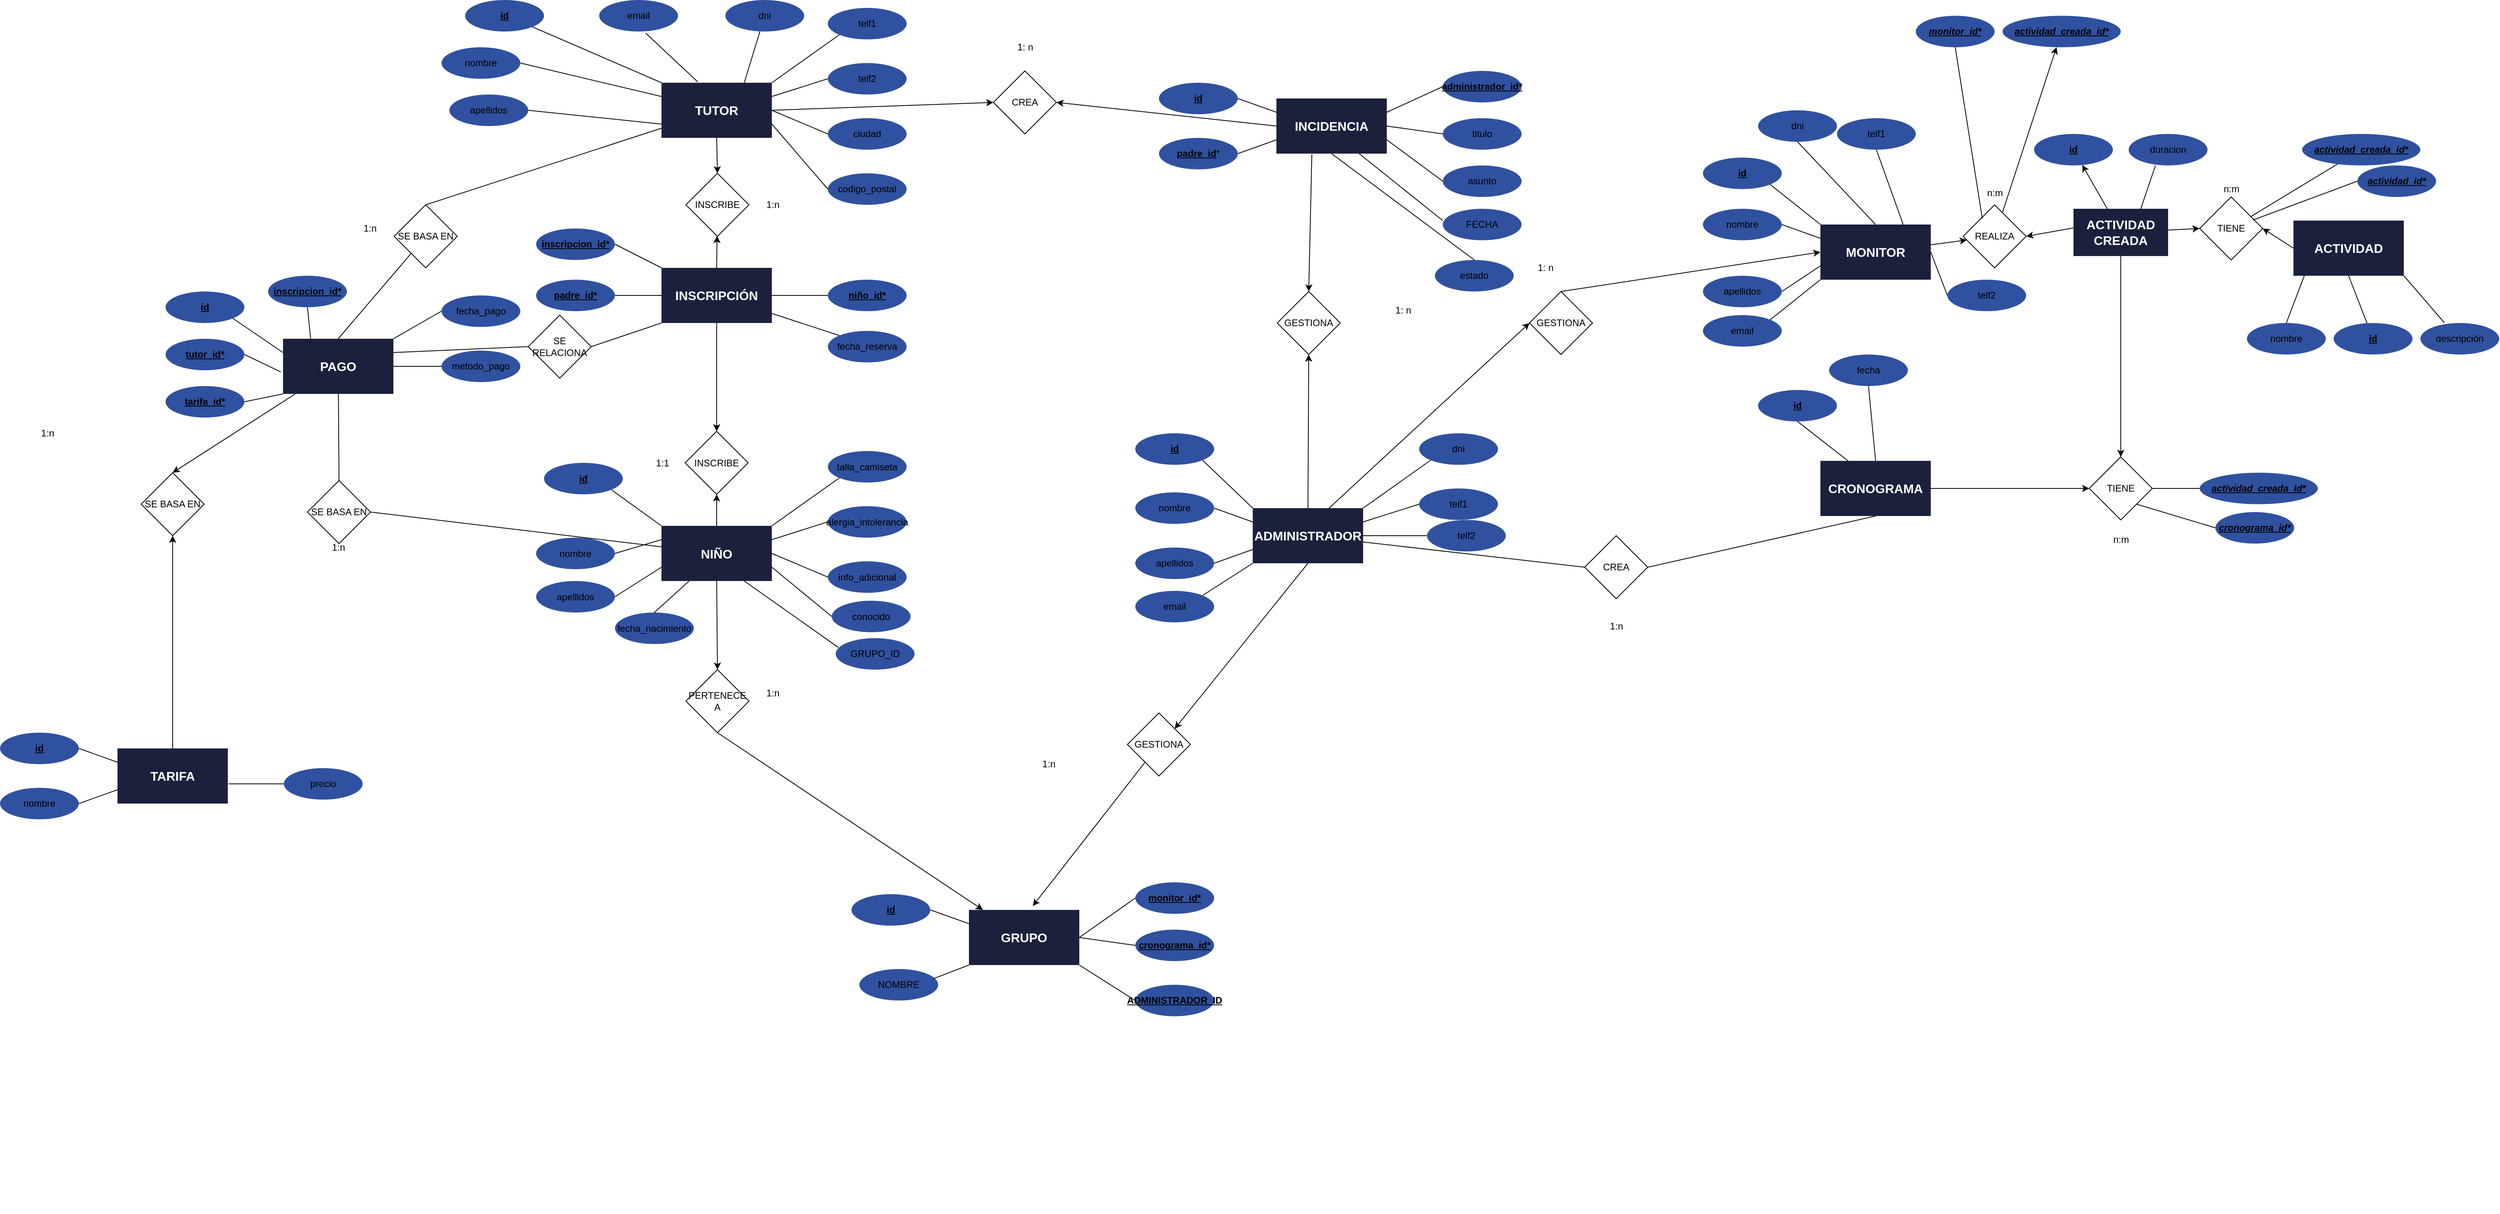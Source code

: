 <mxfile>
    <diagram id="dY25MCoz69Qp2hoGZlp1" name="Página-1">
        <mxGraphModel dx="4853" dy="2697" grid="1" gridSize="10" guides="1" tooltips="1" connect="1" arrows="1" fold="1" page="1" pageScale="1" pageWidth="3300" pageHeight="2339" math="0" shadow="0">
            <root>
                <mxCell id="0"/>
                <mxCell id="1" parent="0"/>
                <mxCell id="0Y5nADWUnqRcL9e2HvBY-87" value="" style="group" parent="1" connectable="0" vertex="1">
                    <mxGeometry x="1420" y="610" width="460" height="220" as="geometry"/>
                </mxCell>
                <mxCell id="0Y5nADWUnqRcL9e2HvBY-88" value="1: n" style="group" parent="0Y5nADWUnqRcL9e2HvBY-87" connectable="0" vertex="1">
                    <mxGeometry x="360" width="100" height="220" as="geometry"/>
                </mxCell>
                <mxCell id="0Y5nADWUnqRcL9e2HvBY-89" value="&lt;b&gt;&lt;u&gt;niño_id*&lt;/u&gt;&lt;/b&gt;" style="ellipse;whiteSpace=wrap;html=1;fillColor=#30519F;strokeColor=none;gradientColor=none;strokeWidth=2;" parent="0Y5nADWUnqRcL9e2HvBY-88" vertex="1">
                    <mxGeometry x="-680" y="-25" width="100" height="40" as="geometry"/>
                </mxCell>
                <mxCell id="0Y5nADWUnqRcL9e2HvBY-92" value="" style="group;fontStyle=4" parent="0Y5nADWUnqRcL9e2HvBY-87" connectable="0" vertex="1">
                    <mxGeometry x="-680" y="-60" width="289" height="110" as="geometry"/>
                </mxCell>
                <mxCell id="0Y5nADWUnqRcL9e2HvBY-93" value="&lt;b style=&quot;font-size: 16px;&quot;&gt;INSCRIPCIÓN&lt;/b&gt;" style="rounded=0;whiteSpace=wrap;html=1;fillColor=#1B213D;strokeColor=none;fontColor=#ffffff;aspect=fixed;" parent="0Y5nADWUnqRcL9e2HvBY-92" vertex="1">
                    <mxGeometry x="149" y="20" width="140" height="70" as="geometry"/>
                </mxCell>
                <mxCell id="0Y5nADWUnqRcL9e2HvBY-94" value="" style="endArrow=none;html=1;exitX=1;exitY=0.5;exitDx=0;exitDy=0;entryX=0;entryY=0.5;entryDx=0;entryDy=0;" parent="0Y5nADWUnqRcL9e2HvBY-92" source="0Y5nADWUnqRcL9e2HvBY-97" target="0Y5nADWUnqRcL9e2HvBY-93" edge="1">
                    <mxGeometry width="50" height="50" relative="1" as="geometry">
                        <mxPoint x="189" y="168" as="sourcePoint"/>
                        <mxPoint x="139" y="78" as="targetPoint"/>
                    </mxGeometry>
                </mxCell>
                <mxCell id="0Y5nADWUnqRcL9e2HvBY-95" value="" style="group" parent="0Y5nADWUnqRcL9e2HvBY-92" connectable="0" vertex="1">
                    <mxGeometry width="100" height="110" as="geometry"/>
                </mxCell>
                <mxCell id="0Y5nADWUnqRcL9e2HvBY-97" value="&lt;b&gt;&lt;u&gt;padre_id*&lt;/u&gt;&lt;/b&gt;" style="ellipse;whiteSpace=wrap;html=1;fillColor=#30519F;strokeColor=none;gradientColor=none;strokeWidth=2;" parent="0Y5nADWUnqRcL9e2HvBY-95" vertex="1">
                    <mxGeometry x="-10" y="35" width="100" height="40" as="geometry"/>
                </mxCell>
                <mxCell id="4" value="&lt;b&gt;&lt;u&gt;inscripcion_id*&lt;/u&gt;&lt;/b&gt;" style="ellipse;whiteSpace=wrap;html=1;fillColor=#30519F;strokeColor=none;gradientColor=none;strokeWidth=2;" parent="0Y5nADWUnqRcL9e2HvBY-95" vertex="1">
                    <mxGeometry x="-10" y="-30" width="100" height="40" as="geometry"/>
                </mxCell>
                <mxCell id="5" value="" style="endArrow=none;html=1;exitX=1;exitY=0.5;exitDx=0;exitDy=0;entryX=0;entryY=0;entryDx=0;entryDy=0;" parent="0Y5nADWUnqRcL9e2HvBY-92" source="4" target="0Y5nADWUnqRcL9e2HvBY-93" edge="1">
                    <mxGeometry width="50" height="50" relative="1" as="geometry">
                        <mxPoint x="100.0" y="65" as="sourcePoint"/>
                        <mxPoint x="159" y="65" as="targetPoint"/>
                    </mxGeometry>
                </mxCell>
                <mxCell id="0Y5nADWUnqRcL9e2HvBY-99" style="html=1;endArrow=none;endFill=0;entryX=0;entryY=0.5;entryDx=0;entryDy=0;exitX=1;exitY=0.5;exitDx=0;exitDy=0;" parent="0Y5nADWUnqRcL9e2HvBY-87" source="0Y5nADWUnqRcL9e2HvBY-93" target="0Y5nADWUnqRcL9e2HvBY-89" edge="1">
                    <mxGeometry relative="1" as="geometry">
                        <mxPoint x="-301" y="-75" as="targetPoint"/>
                        <mxPoint x="-380" y="-25" as="sourcePoint"/>
                    </mxGeometry>
                </mxCell>
                <mxCell id="rqGh7gBejv3GAogL9kbs-148" value="" style="group" parent="1" connectable="0" vertex="1">
                    <mxGeometry x="740" y="240" width="460" height="220" as="geometry"/>
                </mxCell>
                <mxCell id="rqGh7gBejv3GAogL9kbs-149" value="" style="group" parent="rqGh7gBejv3GAogL9kbs-148" connectable="0" vertex="1">
                    <mxGeometry x="360" width="100" height="220" as="geometry"/>
                </mxCell>
                <mxCell id="rqGh7gBejv3GAogL9kbs-151" value="ciudad" style="ellipse;whiteSpace=wrap;html=1;fillColor=#30519F;strokeColor=none;gradientColor=none;strokeWidth=2;" parent="rqGh7gBejv3GAogL9kbs-149" vertex="1">
                    <mxGeometry y="140" width="100" height="40" as="geometry"/>
                </mxCell>
                <mxCell id="rqGh7gBejv3GAogL9kbs-273" value="telf1" style="ellipse;whiteSpace=wrap;html=1;fillColor=#30519F;strokeColor=none;gradientColor=none;strokeWidth=2;" parent="rqGh7gBejv3GAogL9kbs-149" vertex="1">
                    <mxGeometry width="100" height="40" as="geometry"/>
                </mxCell>
                <mxCell id="rqGh7gBejv3GAogL9kbs-274" value="telf2" style="ellipse;whiteSpace=wrap;html=1;fillColor=#30519F;strokeColor=none;gradientColor=none;strokeWidth=2;" parent="rqGh7gBejv3GAogL9kbs-149" vertex="1">
                    <mxGeometry y="70" width="100" height="40" as="geometry"/>
                </mxCell>
                <mxCell id="rqGh7gBejv3GAogL9kbs-153" value="" style="group" parent="rqGh7gBejv3GAogL9kbs-148" connectable="0" vertex="1">
                    <mxGeometry y="75" width="289" height="110" as="geometry"/>
                </mxCell>
                <mxCell id="rqGh7gBejv3GAogL9kbs-154" value="&lt;font style=&quot;font-size: 16px;&quot;&gt;&lt;b&gt;TUTOR&lt;/b&gt;&lt;/font&gt;" style="rounded=0;whiteSpace=wrap;html=1;fillColor=#1B213D;strokeColor=none;fontColor=#ffffff;aspect=fixed;" parent="rqGh7gBejv3GAogL9kbs-153" vertex="1">
                    <mxGeometry x="149" y="20" width="140" height="70" as="geometry"/>
                </mxCell>
                <mxCell id="rqGh7gBejv3GAogL9kbs-161" style="html=1;endArrow=none;endFill=0;entryX=0;entryY=0.5;entryDx=0;entryDy=0;exitX=1;exitY=0.5;exitDx=0;exitDy=0;" parent="rqGh7gBejv3GAogL9kbs-148" source="rqGh7gBejv3GAogL9kbs-154" target="rqGh7gBejv3GAogL9kbs-151" edge="1">
                    <mxGeometry relative="1" as="geometry">
                        <mxPoint x="379" y="120" as="targetPoint"/>
                        <mxPoint x="300" y="120" as="sourcePoint"/>
                    </mxGeometry>
                </mxCell>
                <mxCell id="rqGh7gBejv3GAogL9kbs-275" value="" style="endArrow=none;html=1;entryX=0;entryY=1;entryDx=0;entryDy=0;exitX=1;exitY=0;exitDx=0;exitDy=0;" parent="rqGh7gBejv3GAogL9kbs-148" source="rqGh7gBejv3GAogL9kbs-154" target="rqGh7gBejv3GAogL9kbs-273" edge="1">
                    <mxGeometry width="50" height="50" relative="1" as="geometry">
                        <mxPoint x="150" y="260" as="sourcePoint"/>
                        <mxPoint x="200" y="210" as="targetPoint"/>
                    </mxGeometry>
                </mxCell>
                <mxCell id="rqGh7gBejv3GAogL9kbs-276" value="" style="endArrow=none;html=1;entryX=0;entryY=0.5;entryDx=0;entryDy=0;exitX=1;exitY=0.25;exitDx=0;exitDy=0;" parent="rqGh7gBejv3GAogL9kbs-148" source="rqGh7gBejv3GAogL9kbs-154" target="rqGh7gBejv3GAogL9kbs-274" edge="1">
                    <mxGeometry width="50" height="50" relative="1" as="geometry">
                        <mxPoint x="150" y="260" as="sourcePoint"/>
                        <mxPoint x="200" y="210" as="targetPoint"/>
                    </mxGeometry>
                </mxCell>
                <mxCell id="rqGh7gBejv3GAogL9kbs-270" value="email" style="ellipse;whiteSpace=wrap;html=1;fillColor=#30519F;strokeColor=none;gradientColor=none;strokeWidth=2;" parent="rqGh7gBejv3GAogL9kbs-148" vertex="1">
                    <mxGeometry x="70" y="-10" width="100" height="40" as="geometry"/>
                </mxCell>
                <mxCell id="rqGh7gBejv3GAogL9kbs-272" value="" style="endArrow=none;html=1;exitX=0.59;exitY=1.05;exitDx=0;exitDy=0;entryX=0.329;entryY=-0.014;entryDx=0;entryDy=0;entryPerimeter=0;exitPerimeter=0;" parent="rqGh7gBejv3GAogL9kbs-148" source="rqGh7gBejv3GAogL9kbs-270" target="rqGh7gBejv3GAogL9kbs-154" edge="1">
                    <mxGeometry width="50" height="50" relative="1" as="geometry">
                        <mxPoint x="150" y="260" as="sourcePoint"/>
                        <mxPoint x="200" y="210" as="targetPoint"/>
                    </mxGeometry>
                </mxCell>
                <mxCell id="2" value="dni" style="ellipse;whiteSpace=wrap;html=1;fillColor=#30519F;strokeColor=none;gradientColor=none;strokeWidth=2;" parent="rqGh7gBejv3GAogL9kbs-148" vertex="1">
                    <mxGeometry x="230" y="-10" width="100" height="40" as="geometry"/>
                </mxCell>
                <mxCell id="3" value="" style="endArrow=none;html=1;entryX=0.75;entryY=0;entryDx=0;entryDy=0;" parent="rqGh7gBejv3GAogL9kbs-148" source="2" target="rqGh7gBejv3GAogL9kbs-154" edge="1">
                    <mxGeometry width="50" height="50" relative="1" as="geometry">
                        <mxPoint x="169" y="52" as="sourcePoint"/>
                        <mxPoint x="205.06" y="104.02" as="targetPoint"/>
                    </mxGeometry>
                </mxCell>
                <mxCell id="rqGh7gBejv3GAogL9kbs-179" value="" style="group" parent="1" connectable="0" vertex="1">
                    <mxGeometry x="2090" y="1050" width="460" height="240" as="geometry"/>
                </mxCell>
                <mxCell id="rqGh7gBejv3GAogL9kbs-180" value="" style="group" parent="rqGh7gBejv3GAogL9kbs-179" connectable="0" vertex="1">
                    <mxGeometry x="-1470" y="-485" width="100" height="220" as="geometry"/>
                </mxCell>
                <mxCell id="rqGh7gBejv3GAogL9kbs-182" value="fecha_pago" style="ellipse;whiteSpace=wrap;html=1;fillColor=#30519F;strokeColor=none;gradientColor=none;strokeWidth=2;" parent="rqGh7gBejv3GAogL9kbs-180" vertex="1">
                    <mxGeometry x="-10" y="40" width="100" height="40" as="geometry"/>
                </mxCell>
                <mxCell id="rqGh7gBejv3GAogL9kbs-183" value="metodo_pago" style="ellipse;whiteSpace=wrap;html=1;fillColor=#30519F;strokeColor=none;gradientColor=none;strokeWidth=2;" parent="rqGh7gBejv3GAogL9kbs-180" vertex="1">
                    <mxGeometry x="-10" y="110" width="100" height="40" as="geometry"/>
                </mxCell>
                <mxCell id="rqGh7gBejv3GAogL9kbs-184" value="" style="group" parent="rqGh7gBejv3GAogL9kbs-179" connectable="0" vertex="1">
                    <mxGeometry x="-1830" y="-410" width="289" height="120" as="geometry"/>
                </mxCell>
                <mxCell id="rqGh7gBejv3GAogL9kbs-185" value="&lt;font style=&quot;font-size: 16px;&quot;&gt;&lt;b&gt;PAGO&lt;/b&gt;&lt;/font&gt;" style="rounded=0;whiteSpace=wrap;html=1;fillColor=#1B213D;strokeColor=none;fontColor=#ffffff;aspect=fixed;" parent="rqGh7gBejv3GAogL9kbs-184" vertex="1">
                    <mxGeometry x="149" y="20" width="140" height="70" as="geometry"/>
                </mxCell>
                <mxCell id="rqGh7gBejv3GAogL9kbs-188" value="&lt;b&gt;&lt;u&gt;tutor_id*&lt;/u&gt;&lt;/b&gt;" style="ellipse;whiteSpace=wrap;html=1;fillColor=#30519F;strokeColor=none;gradientColor=none;strokeWidth=2;" parent="rqGh7gBejv3GAogL9kbs-184" vertex="1">
                    <mxGeometry y="20" width="100" height="40" as="geometry"/>
                </mxCell>
                <mxCell id="rqGh7gBejv3GAogL9kbs-190" style="edgeStyle=none;shape=connector;curved=1;rounded=1;html=1;entryX=1;entryY=0.5;entryDx=0;entryDy=0;labelBackgroundColor=default;strokeColor=default;fontFamily=Helvetica;fontSize=11;fontColor=default;endArrow=none;endFill=0;exitX=-0.021;exitY=0.601;exitDx=0;exitDy=0;exitPerimeter=0;" parent="rqGh7gBejv3GAogL9kbs-184" source="rqGh7gBejv3GAogL9kbs-185" target="rqGh7gBejv3GAogL9kbs-188" edge="1">
                    <mxGeometry relative="1" as="geometry"/>
                </mxCell>
                <mxCell id="rqGh7gBejv3GAogL9kbs-181" value="&lt;b&gt;&lt;u&gt;tarifa_id*&lt;/u&gt;&lt;/b&gt;" style="ellipse;whiteSpace=wrap;html=1;fillColor=#30519F;strokeColor=none;gradientColor=none;strokeWidth=2;" parent="rqGh7gBejv3GAogL9kbs-184" vertex="1">
                    <mxGeometry y="80" width="100" height="40" as="geometry"/>
                </mxCell>
                <mxCell id="rqGh7gBejv3GAogL9kbs-191" style="html=1;endArrow=none;endFill=0;entryX=1;entryY=0.5;entryDx=0;entryDy=0;exitX=0;exitY=1;exitDx=0;exitDy=0;" parent="rqGh7gBejv3GAogL9kbs-184" source="rqGh7gBejv3GAogL9kbs-185" target="rqGh7gBejv3GAogL9kbs-181" edge="1">
                    <mxGeometry relative="1" as="geometry">
                        <mxPoint x="379" y="25" as="targetPoint"/>
                        <mxPoint x="300" y="75" as="sourcePoint"/>
                    </mxGeometry>
                </mxCell>
                <mxCell id="rqGh7gBejv3GAogL9kbs-192" style="html=1;endArrow=none;endFill=0;entryX=0;entryY=0.5;entryDx=0;entryDy=0;exitX=1;exitY=0;exitDx=0;exitDy=0;" parent="rqGh7gBejv3GAogL9kbs-179" source="rqGh7gBejv3GAogL9kbs-185" target="rqGh7gBejv3GAogL9kbs-182" edge="1">
                    <mxGeometry relative="1" as="geometry">
                        <mxPoint x="-1451" y="-365" as="targetPoint"/>
                        <mxPoint x="-1530" y="-365" as="sourcePoint"/>
                    </mxGeometry>
                </mxCell>
                <mxCell id="rqGh7gBejv3GAogL9kbs-193" style="shape=connector;rounded=1;html=1;entryX=0;entryY=0.5;entryDx=0;entryDy=0;labelBackgroundColor=default;strokeColor=default;fontFamily=Helvetica;fontSize=11;fontColor=default;endArrow=none;endFill=0;exitX=1;exitY=0.5;exitDx=0;exitDy=0;" parent="rqGh7gBejv3GAogL9kbs-179" source="rqGh7gBejv3GAogL9kbs-185" target="rqGh7gBejv3GAogL9kbs-183" edge="1">
                    <mxGeometry relative="1" as="geometry">
                        <mxPoint x="-1530" y="-355" as="sourcePoint"/>
                        <mxPoint x="-1451" y="-305" as="targetPoint"/>
                    </mxGeometry>
                </mxCell>
                <mxCell id="rqGh7gBejv3GAogL9kbs-189" value="&lt;u&gt;&lt;b&gt;id&lt;/b&gt;&lt;/u&gt;" style="ellipse;whiteSpace=wrap;html=1;fillColor=#30519F;strokeColor=none;gradientColor=none;strokeWidth=2;" parent="rqGh7gBejv3GAogL9kbs-179" vertex="1">
                    <mxGeometry x="-1830" y="-450" width="100" height="40" as="geometry"/>
                </mxCell>
                <mxCell id="rqGh7gBejv3GAogL9kbs-186" value="" style="endArrow=none;html=1;exitX=1;exitY=1;exitDx=0;exitDy=0;entryX=0;entryY=0.25;entryDx=0;entryDy=0;" parent="rqGh7gBejv3GAogL9kbs-179" source="rqGh7gBejv3GAogL9kbs-189" target="rqGh7gBejv3GAogL9kbs-185" edge="1">
                    <mxGeometry width="50" height="50" relative="1" as="geometry">
                        <mxPoint x="-1641" y="-242" as="sourcePoint"/>
                        <mxPoint x="-1691" y="-332" as="targetPoint"/>
                    </mxGeometry>
                </mxCell>
                <mxCell id="rqGh7gBejv3GAogL9kbs-195" value="" style="group" parent="1" connectable="0" vertex="1">
                    <mxGeometry x="2430" y="1280" width="470" height="220" as="geometry"/>
                </mxCell>
                <mxCell id="rqGh7gBejv3GAogL9kbs-200" value="" style="group" parent="rqGh7gBejv3GAogL9kbs-195" connectable="0" vertex="1">
                    <mxGeometry x="-220" y="-485" width="289" height="110" as="geometry"/>
                </mxCell>
                <mxCell id="rqGh7gBejv3GAogL9kbs-201" value="&lt;font style=&quot;font-size: 16px;&quot;&gt;&lt;b&gt;CRONOGRAMA&lt;/b&gt;&lt;/font&gt;" style="rounded=0;whiteSpace=wrap;html=1;fillColor=#1B213D;strokeColor=none;fontColor=#ffffff;aspect=fixed;" parent="rqGh7gBejv3GAogL9kbs-200" vertex="1">
                    <mxGeometry x="149" y="20" width="140" height="70" as="geometry"/>
                </mxCell>
                <mxCell id="rqGh7gBejv3GAogL9kbs-225" value="" style="group" parent="1" connectable="0" vertex="1">
                    <mxGeometry x="2420" y="1550" width="490" height="220" as="geometry"/>
                </mxCell>
                <mxCell id="rqGh7gBejv3GAogL9kbs-226" value="" style="group" parent="rqGh7gBejv3GAogL9kbs-225" connectable="0" vertex="1">
                    <mxGeometry x="360" width="100" height="220" as="geometry"/>
                </mxCell>
                <mxCell id="rqGh7gBejv3GAogL9kbs-227" value="&lt;b&gt;&lt;u&gt;monitor_id*&lt;/u&gt;&lt;/b&gt;" style="ellipse;whiteSpace=wrap;html=1;fillColor=#30519F;strokeColor=none;gradientColor=none;strokeWidth=2;" parent="rqGh7gBejv3GAogL9kbs-226" vertex="1">
                    <mxGeometry x="-1290" y="-200" width="100" height="40" as="geometry"/>
                </mxCell>
                <mxCell id="rqGh7gBejv3GAogL9kbs-228" value="&lt;b&gt;&lt;u&gt;cronograma_id*&lt;/u&gt;&lt;/b&gt;" style="ellipse;whiteSpace=wrap;html=1;fillColor=#30519F;strokeColor=none;gradientColor=none;strokeWidth=2;" parent="rqGh7gBejv3GAogL9kbs-226" vertex="1">
                    <mxGeometry x="-1290" y="-140" width="100" height="40" as="geometry"/>
                </mxCell>
                <mxCell id="rqGh7gBejv3GAogL9kbs-230" value="" style="group" parent="rqGh7gBejv3GAogL9kbs-225" connectable="0" vertex="1">
                    <mxGeometry x="-1290" y="-185" width="289" height="110" as="geometry"/>
                </mxCell>
                <mxCell id="rqGh7gBejv3GAogL9kbs-231" value="&lt;font style=&quot;font-size: 16px;&quot;&gt;&lt;b&gt;GRUPO&lt;br&gt;&lt;/b&gt;&lt;/font&gt;" style="rounded=0;whiteSpace=wrap;html=1;fillColor=#1B213D;strokeColor=none;fontColor=#ffffff;aspect=fixed;" parent="rqGh7gBejv3GAogL9kbs-230" vertex="1">
                    <mxGeometry x="149" y="20" width="140" height="70" as="geometry"/>
                </mxCell>
                <mxCell id="rqGh7gBejv3GAogL9kbs-232" value="" style="endArrow=none;html=1;exitX=1;exitY=0.5;exitDx=0;exitDy=0;entryX=0;entryY=0.25;entryDx=0;entryDy=0;" parent="rqGh7gBejv3GAogL9kbs-230" source="rqGh7gBejv3GAogL9kbs-235" target="rqGh7gBejv3GAogL9kbs-231" edge="1">
                    <mxGeometry width="50" height="50" relative="1" as="geometry">
                        <mxPoint x="189" y="168" as="sourcePoint"/>
                        <mxPoint x="139" y="78" as="targetPoint"/>
                    </mxGeometry>
                </mxCell>
                <mxCell id="rqGh7gBejv3GAogL9kbs-233" value="" style="group" parent="rqGh7gBejv3GAogL9kbs-230" connectable="0" vertex="1">
                    <mxGeometry width="100" height="110" as="geometry"/>
                </mxCell>
                <mxCell id="rqGh7gBejv3GAogL9kbs-235" value="&lt;b&gt;&lt;u&gt;id&lt;/u&gt;&lt;/b&gt;" style="ellipse;whiteSpace=wrap;html=1;fillColor=#30519F;strokeColor=none;gradientColor=none;strokeWidth=2;" parent="rqGh7gBejv3GAogL9kbs-233" vertex="1">
                    <mxGeometry width="100" height="40" as="geometry"/>
                </mxCell>
                <mxCell id="rqGh7gBejv3GAogL9kbs-237" style="html=1;endArrow=none;endFill=0;entryX=0;entryY=0.5;entryDx=0;entryDy=0;exitX=1;exitY=0.5;exitDx=0;exitDy=0;" parent="rqGh7gBejv3GAogL9kbs-225" source="rqGh7gBejv3GAogL9kbs-231" target="rqGh7gBejv3GAogL9kbs-227" edge="1">
                    <mxGeometry relative="1" as="geometry">
                        <mxPoint x="-911" y="-200" as="targetPoint"/>
                        <mxPoint x="-990" y="-150" as="sourcePoint"/>
                    </mxGeometry>
                </mxCell>
                <mxCell id="rqGh7gBejv3GAogL9kbs-238" style="html=1;endArrow=none;endFill=0;entryX=0;entryY=0.5;entryDx=0;entryDy=0;exitX=1;exitY=0.5;exitDx=0;exitDy=0;" parent="rqGh7gBejv3GAogL9kbs-225" source="rqGh7gBejv3GAogL9kbs-231" target="rqGh7gBejv3GAogL9kbs-228" edge="1">
                    <mxGeometry relative="1" as="geometry">
                        <mxPoint x="-911" y="-140" as="targetPoint"/>
                        <mxPoint x="-990" y="-140" as="sourcePoint"/>
                    </mxGeometry>
                </mxCell>
                <mxCell id="rqGh7gBejv3GAogL9kbs-215" value="" style="group" parent="rqGh7gBejv3GAogL9kbs-225" connectable="0" vertex="1">
                    <mxGeometry x="390" y="-1060" width="289" height="110" as="geometry"/>
                </mxCell>
                <mxCell id="rqGh7gBejv3GAogL9kbs-216" value="&lt;font style=&quot;font-size: 16px;&quot;&gt;&lt;b&gt;ACTIVIDAD&lt;/b&gt;&lt;/font&gt;" style="rounded=0;whiteSpace=wrap;html=1;fillColor=#1B213D;strokeColor=none;fontColor=#ffffff;aspect=fixed;" parent="rqGh7gBejv3GAogL9kbs-215" vertex="1">
                    <mxGeometry x="149" y="20" width="140" height="70" as="geometry"/>
                </mxCell>
                <mxCell id="75" value="TIENE" style="rhombus;whiteSpace=wrap;html=1;" vertex="1" parent="rqGh7gBejv3GAogL9kbs-215">
                    <mxGeometry x="30" y="-10" width="80" height="80" as="geometry"/>
                </mxCell>
                <mxCell id="0Y5nADWUnqRcL9e2HvBY-295" style="edgeStyle=none;html=1;entryX=0;entryY=0.5;entryDx=0;entryDy=0;startArrow=classic;startFill=1;endArrow=none;endFill=0;exitX=1;exitY=0.5;exitDx=0;exitDy=0;" parent="rqGh7gBejv3GAogL9kbs-215" source="75" target="rqGh7gBejv3GAogL9kbs-216" edge="1">
                    <mxGeometry relative="1" as="geometry">
                        <mxPoint x="80" y="50" as="sourcePoint"/>
                    </mxGeometry>
                </mxCell>
                <mxCell id="rqGh7gBejv3GAogL9kbs-152" value="codigo_postal" style="ellipse;whiteSpace=wrap;html=1;fillColor=#30519F;strokeColor=none;gradientColor=none;strokeWidth=2;" parent="1" vertex="1">
                    <mxGeometry x="1100" y="450" width="100" height="40" as="geometry"/>
                </mxCell>
                <mxCell id="rqGh7gBejv3GAogL9kbs-162" style="shape=connector;rounded=1;html=1;entryX=0;entryY=0.5;entryDx=0;entryDy=0;labelBackgroundColor=default;strokeColor=default;fontFamily=Helvetica;fontSize=11;fontColor=default;endArrow=none;endFill=0;exitX=1;exitY=0.75;exitDx=0;exitDy=0;" parent="1" source="rqGh7gBejv3GAogL9kbs-154" target="rqGh7gBejv3GAogL9kbs-152" edge="1">
                    <mxGeometry relative="1" as="geometry">
                        <mxPoint x="1040" y="370" as="sourcePoint"/>
                        <mxPoint x="1119" y="420" as="targetPoint"/>
                    </mxGeometry>
                </mxCell>
                <mxCell id="rqGh7gBejv3GAogL9kbs-294" value="" style="group" parent="1" connectable="0" vertex="1">
                    <mxGeometry x="740" y="802.5" width="470" height="245" as="geometry"/>
                </mxCell>
                <mxCell id="rqGh7gBejv3GAogL9kbs-295" value="" style="group" parent="rqGh7gBejv3GAogL9kbs-294" connectable="0" vertex="1">
                    <mxGeometry x="360" width="110" height="220" as="geometry"/>
                </mxCell>
                <mxCell id="rqGh7gBejv3GAogL9kbs-296" value="info_adicional" style="ellipse;whiteSpace=wrap;html=1;fillColor=#30519F;strokeColor=none;gradientColor=none;strokeWidth=2;" parent="rqGh7gBejv3GAogL9kbs-295" vertex="1">
                    <mxGeometry y="140" width="100" height="40" as="geometry"/>
                </mxCell>
                <mxCell id="rqGh7gBejv3GAogL9kbs-297" value="talla_camiseta" style="ellipse;whiteSpace=wrap;html=1;fillColor=#30519F;strokeColor=none;gradientColor=none;strokeWidth=2;" parent="rqGh7gBejv3GAogL9kbs-295" vertex="1">
                    <mxGeometry width="100" height="40" as="geometry"/>
                </mxCell>
                <mxCell id="rqGh7gBejv3GAogL9kbs-298" value="alergia_intolerancia" style="ellipse;whiteSpace=wrap;html=1;fillColor=#30519F;strokeColor=none;gradientColor=none;strokeWidth=2;" parent="rqGh7gBejv3GAogL9kbs-295" vertex="1">
                    <mxGeometry y="70" width="100" height="40" as="geometry"/>
                </mxCell>
                <mxCell id="rqGh7gBejv3GAogL9kbs-313" value="conocido" style="ellipse;whiteSpace=wrap;html=1;fillColor=#30519F;strokeColor=none;gradientColor=none;strokeWidth=2;" parent="rqGh7gBejv3GAogL9kbs-295" vertex="1">
                    <mxGeometry x="5" y="190" width="100" height="40" as="geometry"/>
                </mxCell>
                <mxCell id="rqGh7gBejv3GAogL9kbs-299" value="" style="group" parent="rqGh7gBejv3GAogL9kbs-294" connectable="0" vertex="1">
                    <mxGeometry y="75" width="289" height="110" as="geometry"/>
                </mxCell>
                <mxCell id="rqGh7gBejv3GAogL9kbs-300" value="&lt;span style=&quot;font-size: 16px;&quot;&gt;&lt;b&gt;NIÑO&lt;/b&gt;&lt;/span&gt;" style="rounded=0;whiteSpace=wrap;html=1;fillColor=#1B213D;strokeColor=none;fontColor=#ffffff;aspect=fixed;" parent="rqGh7gBejv3GAogL9kbs-299" vertex="1">
                    <mxGeometry x="149" y="20" width="140" height="70" as="geometry"/>
                </mxCell>
                <mxCell id="rqGh7gBejv3GAogL9kbs-301" value="" style="endArrow=none;html=1;exitX=1;exitY=0.5;exitDx=0;exitDy=0;entryX=0;entryY=0.25;entryDx=0;entryDy=0;" parent="rqGh7gBejv3GAogL9kbs-299" source="rqGh7gBejv3GAogL9kbs-304" target="rqGh7gBejv3GAogL9kbs-300" edge="1">
                    <mxGeometry width="50" height="50" relative="1" as="geometry">
                        <mxPoint x="189" y="168" as="sourcePoint"/>
                        <mxPoint x="139" y="78" as="targetPoint"/>
                    </mxGeometry>
                </mxCell>
                <mxCell id="rqGh7gBejv3GAogL9kbs-302" value="" style="group" parent="rqGh7gBejv3GAogL9kbs-299" connectable="0" vertex="1">
                    <mxGeometry width="100" height="110" as="geometry"/>
                </mxCell>
                <mxCell id="rqGh7gBejv3GAogL9kbs-304" value="nombre" style="ellipse;whiteSpace=wrap;html=1;fillColor=#30519F;strokeColor=none;gradientColor=none;strokeWidth=2;" parent="rqGh7gBejv3GAogL9kbs-302" vertex="1">
                    <mxGeometry x="-10" y="35" width="100" height="40" as="geometry"/>
                </mxCell>
                <mxCell id="rqGh7gBejv3GAogL9kbs-306" style="html=1;endArrow=none;endFill=0;entryX=1;entryY=1;entryDx=0;entryDy=0;exitX=0;exitY=0;exitDx=0;exitDy=0;" parent="rqGh7gBejv3GAogL9kbs-294" source="rqGh7gBejv3GAogL9kbs-300" target="rqGh7gBejv3GAogL9kbs-308" edge="1">
                    <mxGeometry relative="1" as="geometry">
                        <mxPoint x="379" y="60" as="targetPoint"/>
                        <mxPoint x="300" y="110" as="sourcePoint"/>
                    </mxGeometry>
                </mxCell>
                <mxCell id="rqGh7gBejv3GAogL9kbs-307" style="html=1;endArrow=none;endFill=0;entryX=0;entryY=0.5;entryDx=0;entryDy=0;exitX=1;exitY=0.5;exitDx=0;exitDy=0;" parent="rqGh7gBejv3GAogL9kbs-294" source="rqGh7gBejv3GAogL9kbs-300" target="rqGh7gBejv3GAogL9kbs-296" edge="1">
                    <mxGeometry relative="1" as="geometry">
                        <mxPoint x="379" y="120" as="targetPoint"/>
                        <mxPoint x="300" y="120" as="sourcePoint"/>
                    </mxGeometry>
                </mxCell>
                <mxCell id="rqGh7gBejv3GAogL9kbs-308" value="&lt;b&gt;&lt;u&gt;id&lt;/u&gt;&lt;/b&gt;" style="ellipse;whiteSpace=wrap;html=1;fillColor=#30519F;strokeColor=none;gradientColor=none;strokeWidth=2;" parent="rqGh7gBejv3GAogL9kbs-294" vertex="1">
                    <mxGeometry y="15" width="100" height="40" as="geometry"/>
                </mxCell>
                <mxCell id="rqGh7gBejv3GAogL9kbs-309" value="" style="endArrow=none;html=1;entryX=0;entryY=1;entryDx=0;entryDy=0;exitX=1;exitY=0;exitDx=0;exitDy=0;" parent="rqGh7gBejv3GAogL9kbs-294" source="rqGh7gBejv3GAogL9kbs-300" target="rqGh7gBejv3GAogL9kbs-297" edge="1">
                    <mxGeometry width="50" height="50" relative="1" as="geometry">
                        <mxPoint x="150" y="260" as="sourcePoint"/>
                        <mxPoint x="200" y="210" as="targetPoint"/>
                    </mxGeometry>
                </mxCell>
                <mxCell id="rqGh7gBejv3GAogL9kbs-310" value="" style="endArrow=none;html=1;entryX=0;entryY=0.5;entryDx=0;entryDy=0;exitX=1;exitY=0.25;exitDx=0;exitDy=0;" parent="rqGh7gBejv3GAogL9kbs-294" source="rqGh7gBejv3GAogL9kbs-300" target="rqGh7gBejv3GAogL9kbs-298" edge="1">
                    <mxGeometry width="50" height="50" relative="1" as="geometry">
                        <mxPoint x="150" y="260" as="sourcePoint"/>
                        <mxPoint x="200" y="210" as="targetPoint"/>
                    </mxGeometry>
                </mxCell>
                <mxCell id="0Y5nADWUnqRcL9e2HvBY-246" value="INSCRIBE" style="rhombus;whiteSpace=wrap;html=1;" parent="rqGh7gBejv3GAogL9kbs-294" vertex="1">
                    <mxGeometry x="179" y="-25" width="80" height="80" as="geometry"/>
                </mxCell>
                <mxCell id="0Y5nADWUnqRcL9e2HvBY-248" value="" style="endArrow=classic;html=1;exitX=0.5;exitY=0;exitDx=0;exitDy=0;entryX=0.5;entryY=1;entryDx=0;entryDy=0;" parent="rqGh7gBejv3GAogL9kbs-294" source="rqGh7gBejv3GAogL9kbs-300" target="0Y5nADWUnqRcL9e2HvBY-246" edge="1">
                    <mxGeometry width="50" height="50" relative="1" as="geometry">
                        <mxPoint x="209" y="95" as="sourcePoint"/>
                        <mxPoint x="-130" y="65" as="targetPoint"/>
                    </mxGeometry>
                </mxCell>
                <mxCell id="rqGh7gBejv3GAogL9kbs-400" value="1:1" style="text;html=1;align=center;verticalAlign=middle;resizable=0;points=[];autosize=1;strokeColor=none;fillColor=none;" parent="rqGh7gBejv3GAogL9kbs-294" vertex="1">
                    <mxGeometry x="130" width="40" height="30" as="geometry"/>
                </mxCell>
                <mxCell id="rqGh7gBejv3GAogL9kbs-303" value="apellidos" style="ellipse;whiteSpace=wrap;html=1;fillColor=#30519F;strokeColor=none;gradientColor=none;strokeWidth=2;" parent="rqGh7gBejv3GAogL9kbs-294" vertex="1">
                    <mxGeometry x="-10" y="165" width="100" height="40" as="geometry"/>
                </mxCell>
                <mxCell id="rqGh7gBejv3GAogL9kbs-305" style="edgeStyle=none;shape=connector;curved=1;rounded=1;html=1;entryX=1;entryY=0.5;entryDx=0;entryDy=0;labelBackgroundColor=default;strokeColor=default;fontFamily=Helvetica;fontSize=11;fontColor=default;endArrow=none;endFill=0;exitX=0;exitY=0.75;exitDx=0;exitDy=0;" parent="rqGh7gBejv3GAogL9kbs-294" source="rqGh7gBejv3GAogL9kbs-300" target="rqGh7gBejv3GAogL9kbs-303" edge="1">
                    <mxGeometry relative="1" as="geometry"/>
                </mxCell>
                <mxCell id="rqGh7gBejv3GAogL9kbs-311" value="fecha_nacimiento" style="ellipse;whiteSpace=wrap;html=1;fillColor=#30519F;strokeColor=none;gradientColor=none;strokeWidth=2;" parent="rqGh7gBejv3GAogL9kbs-294" vertex="1">
                    <mxGeometry x="90" y="205" width="100" height="40" as="geometry"/>
                </mxCell>
                <mxCell id="rqGh7gBejv3GAogL9kbs-312" value="" style="endArrow=none;html=1;exitX=0.5;exitY=0;exitDx=0;exitDy=0;entryX=0.25;entryY=1;entryDx=0;entryDy=0;" parent="rqGh7gBejv3GAogL9kbs-294" source="rqGh7gBejv3GAogL9kbs-311" target="rqGh7gBejv3GAogL9kbs-300" edge="1">
                    <mxGeometry width="50" height="50" relative="1" as="geometry">
                        <mxPoint x="150" y="180" as="sourcePoint"/>
                        <mxPoint x="200" y="130" as="targetPoint"/>
                    </mxGeometry>
                </mxCell>
                <mxCell id="rqGh7gBejv3GAogL9kbs-314" style="shape=connector;rounded=1;html=1;entryX=0;entryY=0.5;entryDx=0;entryDy=0;labelBackgroundColor=default;strokeColor=default;fontFamily=Helvetica;fontSize=11;fontColor=default;endArrow=none;endFill=0;exitX=1;exitY=0.75;exitDx=0;exitDy=0;" parent="rqGh7gBejv3GAogL9kbs-294" source="rqGh7gBejv3GAogL9kbs-300" target="rqGh7gBejv3GAogL9kbs-313" edge="1">
                    <mxGeometry relative="1" as="geometry">
                        <mxPoint x="300" y="50" as="sourcePoint"/>
                        <mxPoint x="379" y="100" as="targetPoint"/>
                    </mxGeometry>
                </mxCell>
                <mxCell id="rqGh7gBejv3GAogL9kbs-315" value="" style="group" parent="1" connectable="0" vertex="1">
                    <mxGeometry x="2210" y="420" width="460" height="220" as="geometry"/>
                </mxCell>
                <mxCell id="rqGh7gBejv3GAogL9kbs-316" value="" style="group" parent="rqGh7gBejv3GAogL9kbs-315" connectable="0" vertex="1">
                    <mxGeometry x="360" width="100" height="220" as="geometry"/>
                </mxCell>
                <mxCell id="rqGh7gBejv3GAogL9kbs-317" value="telf2" style="ellipse;whiteSpace=wrap;html=1;fillColor=#30519F;strokeColor=none;gradientColor=none;strokeWidth=2;" parent="rqGh7gBejv3GAogL9kbs-316" vertex="1">
                    <mxGeometry x="-50" y="165" width="100" height="40" as="geometry"/>
                </mxCell>
                <mxCell id="74" value="REALIZA" style="rhombus;whiteSpace=wrap;html=1;" vertex="1" parent="rqGh7gBejv3GAogL9kbs-316">
                    <mxGeometry x="-30" y="70" width="80" height="80" as="geometry"/>
                </mxCell>
                <mxCell id="rqGh7gBejv3GAogL9kbs-320" value="" style="group" parent="rqGh7gBejv3GAogL9kbs-315" connectable="0" vertex="1">
                    <mxGeometry y="75" width="289" height="110" as="geometry"/>
                </mxCell>
                <mxCell id="rqGh7gBejv3GAogL9kbs-321" value="&lt;span style=&quot;font-size: 16px;&quot;&gt;&lt;b&gt;MONITOR&lt;/b&gt;&lt;/span&gt;" style="rounded=0;whiteSpace=wrap;html=1;fillColor=#1B213D;strokeColor=none;fontColor=#ffffff;aspect=fixed;" parent="rqGh7gBejv3GAogL9kbs-320" vertex="1">
                    <mxGeometry x="149" y="20" width="140" height="70" as="geometry"/>
                </mxCell>
                <mxCell id="rqGh7gBejv3GAogL9kbs-322" value="" style="endArrow=none;html=1;exitX=1;exitY=0.5;exitDx=0;exitDy=0;entryX=0;entryY=0.25;entryDx=0;entryDy=0;" parent="rqGh7gBejv3GAogL9kbs-320" source="rqGh7gBejv3GAogL9kbs-325" target="rqGh7gBejv3GAogL9kbs-321" edge="1">
                    <mxGeometry width="50" height="50" relative="1" as="geometry">
                        <mxPoint x="189" y="168" as="sourcePoint"/>
                        <mxPoint x="139" y="78" as="targetPoint"/>
                    </mxGeometry>
                </mxCell>
                <mxCell id="rqGh7gBejv3GAogL9kbs-323" value="" style="group" parent="rqGh7gBejv3GAogL9kbs-320" connectable="0" vertex="1">
                    <mxGeometry width="100" height="110" as="geometry"/>
                </mxCell>
                <mxCell id="rqGh7gBejv3GAogL9kbs-324" value="apellidos" style="ellipse;whiteSpace=wrap;html=1;fillColor=#30519F;strokeColor=none;gradientColor=none;strokeWidth=2;" parent="rqGh7gBejv3GAogL9kbs-323" vertex="1">
                    <mxGeometry y="85" width="100" height="40" as="geometry"/>
                </mxCell>
                <mxCell id="rqGh7gBejv3GAogL9kbs-325" value="nombre" style="ellipse;whiteSpace=wrap;html=1;fillColor=#30519F;strokeColor=none;gradientColor=none;strokeWidth=2;" parent="rqGh7gBejv3GAogL9kbs-323" vertex="1">
                    <mxGeometry width="100" height="40" as="geometry"/>
                </mxCell>
                <mxCell id="rqGh7gBejv3GAogL9kbs-326" style="edgeStyle=none;shape=connector;curved=1;rounded=1;html=1;entryX=1;entryY=0.5;entryDx=0;entryDy=0;labelBackgroundColor=default;strokeColor=default;fontFamily=Helvetica;fontSize=11;fontColor=default;endArrow=none;endFill=0;exitX=0;exitY=0.75;exitDx=0;exitDy=0;" parent="rqGh7gBejv3GAogL9kbs-320" source="rqGh7gBejv3GAogL9kbs-321" target="rqGh7gBejv3GAogL9kbs-324" edge="1">
                    <mxGeometry relative="1" as="geometry"/>
                </mxCell>
                <mxCell id="rqGh7gBejv3GAogL9kbs-327" style="html=1;endArrow=none;endFill=0;entryX=1;entryY=1;entryDx=0;entryDy=0;exitX=0;exitY=0;exitDx=0;exitDy=0;" parent="rqGh7gBejv3GAogL9kbs-315" source="rqGh7gBejv3GAogL9kbs-321" target="rqGh7gBejv3GAogL9kbs-329" edge="1">
                    <mxGeometry relative="1" as="geometry">
                        <mxPoint x="379" y="60" as="targetPoint"/>
                        <mxPoint x="300" y="110" as="sourcePoint"/>
                    </mxGeometry>
                </mxCell>
                <mxCell id="rqGh7gBejv3GAogL9kbs-328" style="html=1;endArrow=none;endFill=0;entryX=0;entryY=0.5;entryDx=0;entryDy=0;exitX=1;exitY=0.5;exitDx=0;exitDy=0;" parent="rqGh7gBejv3GAogL9kbs-315" source="rqGh7gBejv3GAogL9kbs-321" target="rqGh7gBejv3GAogL9kbs-317" edge="1">
                    <mxGeometry relative="1" as="geometry">
                        <mxPoint x="379" y="120" as="targetPoint"/>
                        <mxPoint x="300" y="120" as="sourcePoint"/>
                    </mxGeometry>
                </mxCell>
                <mxCell id="rqGh7gBejv3GAogL9kbs-329" value="&lt;b&gt;&lt;u&gt;id&lt;/u&gt;&lt;/b&gt;" style="ellipse;whiteSpace=wrap;html=1;fillColor=#30519F;strokeColor=none;gradientColor=none;strokeWidth=2;" parent="rqGh7gBejv3GAogL9kbs-315" vertex="1">
                    <mxGeometry y="10" width="100" height="40" as="geometry"/>
                </mxCell>
                <mxCell id="82" value="" style="edgeStyle=none;html=1;" edge="1" parent="rqGh7gBejv3GAogL9kbs-315" source="rqGh7gBejv3GAogL9kbs-321" target="74">
                    <mxGeometry relative="1" as="geometry"/>
                </mxCell>
                <mxCell id="rqGh7gBejv3GAogL9kbs-411" value="n:m" style="text;html=1;align=center;verticalAlign=middle;resizable=0;points=[];autosize=1;strokeColor=none;fillColor=none;" parent="rqGh7gBejv3GAogL9kbs-315" vertex="1">
                    <mxGeometry x="350" y="40" width="40" height="30" as="geometry"/>
                </mxCell>
                <mxCell id="rqGh7gBejv3GAogL9kbs-332" value="email" style="ellipse;whiteSpace=wrap;html=1;fillColor=#30519F;strokeColor=none;gradientColor=none;strokeWidth=2;" parent="1" vertex="1">
                    <mxGeometry x="2210" y="630" width="100" height="40" as="geometry"/>
                </mxCell>
                <mxCell id="rqGh7gBejv3GAogL9kbs-333" value="" style="endArrow=none;html=1;exitX=1;exitY=0;exitDx=0;exitDy=0;entryX=0;entryY=1;entryDx=0;entryDy=0;" parent="1" source="rqGh7gBejv3GAogL9kbs-332" target="rqGh7gBejv3GAogL9kbs-321" edge="1">
                    <mxGeometry width="50" height="50" relative="1" as="geometry">
                        <mxPoint x="2360" y="680" as="sourcePoint"/>
                        <mxPoint x="2410" y="630" as="targetPoint"/>
                    </mxGeometry>
                </mxCell>
                <mxCell id="rqGh7gBejv3GAogL9kbs-336" value="" style="group" parent="1" connectable="0" vertex="1">
                    <mxGeometry x="1490" y="780" width="460" height="220" as="geometry"/>
                </mxCell>
                <mxCell id="rqGh7gBejv3GAogL9kbs-337" value="" style="group" parent="rqGh7gBejv3GAogL9kbs-336" connectable="0" vertex="1">
                    <mxGeometry x="360" width="100" height="220" as="geometry"/>
                </mxCell>
                <mxCell id="rqGh7gBejv3GAogL9kbs-338" value="telf2" style="ellipse;whiteSpace=wrap;html=1;fillColor=#30519F;strokeColor=none;gradientColor=none;strokeWidth=2;" parent="rqGh7gBejv3GAogL9kbs-337" vertex="1">
                    <mxGeometry x="10" y="110" width="100" height="40" as="geometry"/>
                </mxCell>
                <mxCell id="rqGh7gBejv3GAogL9kbs-339" value="dni" style="ellipse;whiteSpace=wrap;html=1;fillColor=#30519F;strokeColor=none;gradientColor=none;strokeWidth=2;" parent="rqGh7gBejv3GAogL9kbs-337" vertex="1">
                    <mxGeometry width="100" height="40" as="geometry"/>
                </mxCell>
                <mxCell id="rqGh7gBejv3GAogL9kbs-340" value="telf1" style="ellipse;whiteSpace=wrap;html=1;fillColor=#30519F;strokeColor=none;gradientColor=none;strokeWidth=2;" parent="rqGh7gBejv3GAogL9kbs-337" vertex="1">
                    <mxGeometry y="70" width="100" height="40" as="geometry"/>
                </mxCell>
                <mxCell id="rqGh7gBejv3GAogL9kbs-341" value="" style="group" parent="rqGh7gBejv3GAogL9kbs-336" connectable="0" vertex="1">
                    <mxGeometry y="75" width="289" height="110" as="geometry"/>
                </mxCell>
                <mxCell id="rqGh7gBejv3GAogL9kbs-342" value="&lt;span style=&quot;font-size: 16px;&quot;&gt;&lt;b&gt;ADMINISTRADOR&lt;/b&gt;&lt;/span&gt;" style="rounded=0;whiteSpace=wrap;html=1;fillColor=#1B213D;strokeColor=none;fontColor=#ffffff;aspect=fixed;" parent="rqGh7gBejv3GAogL9kbs-341" vertex="1">
                    <mxGeometry x="149" y="20" width="140" height="70" as="geometry"/>
                </mxCell>
                <mxCell id="rqGh7gBejv3GAogL9kbs-343" value="" style="endArrow=none;html=1;exitX=1;exitY=0.5;exitDx=0;exitDy=0;entryX=0;entryY=0.25;entryDx=0;entryDy=0;" parent="rqGh7gBejv3GAogL9kbs-341" source="rqGh7gBejv3GAogL9kbs-346" target="rqGh7gBejv3GAogL9kbs-342" edge="1">
                    <mxGeometry width="50" height="50" relative="1" as="geometry">
                        <mxPoint x="189" y="168" as="sourcePoint"/>
                        <mxPoint x="139" y="78" as="targetPoint"/>
                    </mxGeometry>
                </mxCell>
                <mxCell id="rqGh7gBejv3GAogL9kbs-344" value="" style="group" parent="rqGh7gBejv3GAogL9kbs-341" connectable="0" vertex="1">
                    <mxGeometry width="100" height="110" as="geometry"/>
                </mxCell>
                <mxCell id="rqGh7gBejv3GAogL9kbs-345" value="apellidos" style="ellipse;whiteSpace=wrap;html=1;fillColor=#30519F;strokeColor=none;gradientColor=none;strokeWidth=2;" parent="rqGh7gBejv3GAogL9kbs-344" vertex="1">
                    <mxGeometry y="70" width="100" height="40" as="geometry"/>
                </mxCell>
                <mxCell id="rqGh7gBejv3GAogL9kbs-346" value="nombre" style="ellipse;whiteSpace=wrap;html=1;fillColor=#30519F;strokeColor=none;gradientColor=none;strokeWidth=2;" parent="rqGh7gBejv3GAogL9kbs-344" vertex="1">
                    <mxGeometry width="100" height="40" as="geometry"/>
                </mxCell>
                <mxCell id="rqGh7gBejv3GAogL9kbs-347" style="edgeStyle=none;shape=connector;curved=1;rounded=1;html=1;entryX=1;entryY=0.5;entryDx=0;entryDy=0;labelBackgroundColor=default;strokeColor=default;fontFamily=Helvetica;fontSize=11;fontColor=default;endArrow=none;endFill=0;exitX=0;exitY=0.75;exitDx=0;exitDy=0;" parent="rqGh7gBejv3GAogL9kbs-341" source="rqGh7gBejv3GAogL9kbs-342" target="rqGh7gBejv3GAogL9kbs-345" edge="1">
                    <mxGeometry relative="1" as="geometry"/>
                </mxCell>
                <mxCell id="rqGh7gBejv3GAogL9kbs-348" style="html=1;endArrow=none;endFill=0;entryX=1;entryY=1;entryDx=0;entryDy=0;exitX=0;exitY=0;exitDx=0;exitDy=0;" parent="rqGh7gBejv3GAogL9kbs-336" source="rqGh7gBejv3GAogL9kbs-342" target="rqGh7gBejv3GAogL9kbs-350" edge="1">
                    <mxGeometry relative="1" as="geometry">
                        <mxPoint x="379" y="60" as="targetPoint"/>
                        <mxPoint x="300" y="110" as="sourcePoint"/>
                    </mxGeometry>
                </mxCell>
                <mxCell id="rqGh7gBejv3GAogL9kbs-349" style="html=1;endArrow=none;endFill=0;entryX=0;entryY=0.5;entryDx=0;entryDy=0;exitX=1;exitY=0.5;exitDx=0;exitDy=0;" parent="rqGh7gBejv3GAogL9kbs-336" source="rqGh7gBejv3GAogL9kbs-342" target="rqGh7gBejv3GAogL9kbs-338" edge="1">
                    <mxGeometry relative="1" as="geometry">
                        <mxPoint x="379" y="120" as="targetPoint"/>
                        <mxPoint x="300" y="120" as="sourcePoint"/>
                    </mxGeometry>
                </mxCell>
                <mxCell id="rqGh7gBejv3GAogL9kbs-350" value="&lt;b&gt;&lt;u&gt;id&lt;/u&gt;&lt;/b&gt;" style="ellipse;whiteSpace=wrap;html=1;fillColor=#30519F;strokeColor=none;gradientColor=none;strokeWidth=2;" parent="rqGh7gBejv3GAogL9kbs-336" vertex="1">
                    <mxGeometry width="100" height="40" as="geometry"/>
                </mxCell>
                <mxCell id="rqGh7gBejv3GAogL9kbs-351" value="" style="endArrow=none;html=1;entryX=0;entryY=1;entryDx=0;entryDy=0;exitX=1;exitY=0;exitDx=0;exitDy=0;" parent="rqGh7gBejv3GAogL9kbs-336" source="rqGh7gBejv3GAogL9kbs-342" target="rqGh7gBejv3GAogL9kbs-339" edge="1">
                    <mxGeometry width="50" height="50" relative="1" as="geometry">
                        <mxPoint x="150" y="260" as="sourcePoint"/>
                        <mxPoint x="200" y="210" as="targetPoint"/>
                    </mxGeometry>
                </mxCell>
                <mxCell id="rqGh7gBejv3GAogL9kbs-352" value="" style="endArrow=none;html=1;entryX=0;entryY=0.5;entryDx=0;entryDy=0;exitX=1;exitY=0.25;exitDx=0;exitDy=0;" parent="rqGh7gBejv3GAogL9kbs-336" source="rqGh7gBejv3GAogL9kbs-342" target="rqGh7gBejv3GAogL9kbs-340" edge="1">
                    <mxGeometry width="50" height="50" relative="1" as="geometry">
                        <mxPoint x="150" y="260" as="sourcePoint"/>
                        <mxPoint x="200" y="210" as="targetPoint"/>
                    </mxGeometry>
                </mxCell>
                <mxCell id="rqGh7gBejv3GAogL9kbs-353" value="email" style="ellipse;whiteSpace=wrap;html=1;fillColor=#30519F;strokeColor=none;gradientColor=none;strokeWidth=2;" parent="1" vertex="1">
                    <mxGeometry x="1490" y="980" width="100" height="40" as="geometry"/>
                </mxCell>
                <mxCell id="rqGh7gBejv3GAogL9kbs-354" value="" style="endArrow=none;html=1;exitX=1;exitY=0;exitDx=0;exitDy=0;entryX=0;entryY=1;entryDx=0;entryDy=0;" parent="1" source="rqGh7gBejv3GAogL9kbs-353" target="rqGh7gBejv3GAogL9kbs-342" edge="1">
                    <mxGeometry width="50" height="50" relative="1" as="geometry">
                        <mxPoint x="1620" y="1000" as="sourcePoint"/>
                        <mxPoint x="1670" y="950" as="targetPoint"/>
                    </mxGeometry>
                </mxCell>
                <mxCell id="rqGh7gBejv3GAogL9kbs-134" value="" style="group" parent="1" connectable="0" vertex="1">
                    <mxGeometry x="2480" y="1060" width="250" height="220" as="geometry"/>
                </mxCell>
                <mxCell id="rqGh7gBejv3GAogL9kbs-164" value="" style="group" parent="rqGh7gBejv3GAogL9kbs-134" connectable="0" vertex="1">
                    <mxGeometry x="-210" y="-19" width="460" height="220" as="geometry"/>
                </mxCell>
                <mxCell id="rqGh7gBejv3GAogL9kbs-165" value="" style="group" parent="rqGh7gBejv3GAogL9kbs-164" connectable="0" vertex="1">
                    <mxGeometry x="360" width="100" height="220" as="geometry"/>
                </mxCell>
                <mxCell id="rqGh7gBejv3GAogL9kbs-167" value="precio" style="ellipse;whiteSpace=wrap;html=1;fillColor=#30519F;strokeColor=none;gradientColor=none;strokeWidth=2;" parent="rqGh7gBejv3GAogL9kbs-165" vertex="1">
                    <mxGeometry x="-2220" y="164" width="100" height="40" as="geometry"/>
                </mxCell>
                <mxCell id="rqGh7gBejv3GAogL9kbs-169" value="" style="group" parent="rqGh7gBejv3GAogL9kbs-164" connectable="0" vertex="1">
                    <mxGeometry x="-2220" y="119" width="289" height="110" as="geometry"/>
                </mxCell>
                <mxCell id="rqGh7gBejv3GAogL9kbs-170" value="&lt;font style=&quot;font-size: 16px;&quot;&gt;&lt;b&gt;TARIFA&lt;/b&gt;&lt;/font&gt;" style="rounded=0;whiteSpace=wrap;html=1;fillColor=#1B213D;strokeColor=none;fontColor=#ffffff;aspect=fixed;" parent="rqGh7gBejv3GAogL9kbs-169" vertex="1">
                    <mxGeometry x="149" y="20" width="140" height="70" as="geometry"/>
                </mxCell>
                <mxCell id="rqGh7gBejv3GAogL9kbs-171" value="" style="endArrow=none;html=1;exitX=1;exitY=0.5;exitDx=0;exitDy=0;entryX=0;entryY=0.25;entryDx=0;entryDy=0;" parent="rqGh7gBejv3GAogL9kbs-169" source="rqGh7gBejv3GAogL9kbs-174" target="rqGh7gBejv3GAogL9kbs-170" edge="1">
                    <mxGeometry width="50" height="50" relative="1" as="geometry">
                        <mxPoint x="189" y="168" as="sourcePoint"/>
                        <mxPoint x="139" y="78" as="targetPoint"/>
                    </mxGeometry>
                </mxCell>
                <mxCell id="rqGh7gBejv3GAogL9kbs-172" value="" style="group" parent="rqGh7gBejv3GAogL9kbs-169" connectable="0" vertex="1">
                    <mxGeometry width="100" height="110" as="geometry"/>
                </mxCell>
                <mxCell id="rqGh7gBejv3GAogL9kbs-173" value="nombre" style="ellipse;whiteSpace=wrap;html=1;fillColor=#30519F;strokeColor=none;gradientColor=none;strokeWidth=2;" parent="rqGh7gBejv3GAogL9kbs-172" vertex="1">
                    <mxGeometry y="70" width="100" height="40" as="geometry"/>
                </mxCell>
                <mxCell id="rqGh7gBejv3GAogL9kbs-174" value="&lt;u&gt;&lt;b&gt;id&lt;/b&gt;&lt;/u&gt;" style="ellipse;whiteSpace=wrap;html=1;fillColor=#30519F;strokeColor=none;gradientColor=none;strokeWidth=2;" parent="rqGh7gBejv3GAogL9kbs-172" vertex="1">
                    <mxGeometry width="100" height="40" as="geometry"/>
                </mxCell>
                <mxCell id="rqGh7gBejv3GAogL9kbs-175" style="edgeStyle=none;shape=connector;curved=1;rounded=1;html=1;entryX=1;entryY=0.5;entryDx=0;entryDy=0;labelBackgroundColor=default;strokeColor=default;fontFamily=Helvetica;fontSize=11;fontColor=default;endArrow=none;endFill=0;exitX=0;exitY=0.75;exitDx=0;exitDy=0;" parent="rqGh7gBejv3GAogL9kbs-169" source="rqGh7gBejv3GAogL9kbs-170" target="rqGh7gBejv3GAogL9kbs-173" edge="1">
                    <mxGeometry relative="1" as="geometry"/>
                </mxCell>
                <mxCell id="rqGh7gBejv3GAogL9kbs-177" style="html=1;endArrow=none;endFill=0;entryX=0;entryY=0.5;entryDx=0;entryDy=0;" parent="rqGh7gBejv3GAogL9kbs-164" target="rqGh7gBejv3GAogL9kbs-167" edge="1">
                    <mxGeometry relative="1" as="geometry">
                        <mxPoint x="-1841" y="164" as="targetPoint"/>
                        <mxPoint x="-1930" y="184" as="sourcePoint"/>
                    </mxGeometry>
                </mxCell>
                <mxCell id="rqGh7gBejv3GAogL9kbs-361" style="shape=connector;rounded=1;html=1;labelBackgroundColor=default;strokeColor=default;fontFamily=Helvetica;fontSize=11;fontColor=default;endArrow=none;endFill=0;entryX=0.5;entryY=0;entryDx=0;entryDy=0;exitX=0.5;exitY=1;exitDx=0;exitDy=0;startArrow=classic;startFill=1;" parent="1" source="0Y5nADWUnqRcL9e2HvBY-249" target="rqGh7gBejv3GAogL9kbs-170" edge="1">
                    <mxGeometry relative="1" as="geometry">
                        <mxPoint x="210" y="1110" as="sourcePoint"/>
                        <mxPoint x="760" y="1305" as="targetPoint"/>
                    </mxGeometry>
                </mxCell>
                <mxCell id="rqGh7gBejv3GAogL9kbs-369" value="INSCRIBE" style="rhombus;whiteSpace=wrap;html=1;" parent="1" vertex="1">
                    <mxGeometry x="920" y="450" width="80" height="80" as="geometry"/>
                </mxCell>
                <mxCell id="rqGh7gBejv3GAogL9kbs-370" value="" style="endArrow=classic;html=1;entryX=0.5;entryY=0;entryDx=0;entryDy=0;exitX=0.5;exitY=1;exitDx=0;exitDy=0;" parent="1" source="rqGh7gBejv3GAogL9kbs-154" target="rqGh7gBejv3GAogL9kbs-369" edge="1">
                    <mxGeometry width="50" height="50" relative="1" as="geometry">
                        <mxPoint x="960" y="410" as="sourcePoint"/>
                        <mxPoint x="1050" y="660" as="targetPoint"/>
                    </mxGeometry>
                </mxCell>
                <mxCell id="rqGh7gBejv3GAogL9kbs-371" value="" style="endArrow=classic;html=1;exitX=0.5;exitY=0;exitDx=0;exitDy=0;" parent="1" source="0Y5nADWUnqRcL9e2HvBY-93" target="rqGh7gBejv3GAogL9kbs-369" edge="1">
                    <mxGeometry width="50" height="50" relative="1" as="geometry">
                        <mxPoint x="970" y="420" as="sourcePoint"/>
                        <mxPoint x="620" y="540" as="targetPoint"/>
                    </mxGeometry>
                </mxCell>
                <mxCell id="rqGh7gBejv3GAogL9kbs-372" value="PERTENECE A" style="rhombus;whiteSpace=wrap;html=1;" parent="1" vertex="1">
                    <mxGeometry x="920" y="1080" width="80" height="80" as="geometry"/>
                </mxCell>
                <mxCell id="rqGh7gBejv3GAogL9kbs-373" value="" style="endArrow=classic;html=1;entryX=0.5;entryY=0;entryDx=0;entryDy=0;exitX=0.5;exitY=1;exitDx=0;exitDy=0;" parent="1" source="rqGh7gBejv3GAogL9kbs-300" target="rqGh7gBejv3GAogL9kbs-372" edge="1">
                    <mxGeometry width="50" height="50" relative="1" as="geometry">
                        <mxPoint x="1020" y="710" as="sourcePoint"/>
                        <mxPoint x="979" y="825" as="targetPoint"/>
                    </mxGeometry>
                </mxCell>
                <mxCell id="rqGh7gBejv3GAogL9kbs-374" value="" style="endArrow=classic;html=1;exitX=0.5;exitY=1;exitDx=0;exitDy=0;" parent="1" source="rqGh7gBejv3GAogL9kbs-372" target="rqGh7gBejv3GAogL9kbs-231" edge="1">
                    <mxGeometry width="50" height="50" relative="1" as="geometry">
                        <mxPoint x="979" y="895.0" as="sourcePoint"/>
                        <mxPoint x="970" y="1090" as="targetPoint"/>
                    </mxGeometry>
                </mxCell>
                <mxCell id="rqGh7gBejv3GAogL9kbs-375" value="GESTIONA" style="rhombus;whiteSpace=wrap;html=1;" parent="1" vertex="1">
                    <mxGeometry x="1480" y="1135" width="80" height="80" as="geometry"/>
                </mxCell>
                <mxCell id="rqGh7gBejv3GAogL9kbs-376" value="" style="endArrow=classic;html=1;" parent="1" source="rqGh7gBejv3GAogL9kbs-375" edge="1">
                    <mxGeometry width="50" height="50" relative="1" as="geometry">
                        <mxPoint x="970" y="1170" as="sourcePoint"/>
                        <mxPoint x="1360" y="1380" as="targetPoint"/>
                    </mxGeometry>
                </mxCell>
                <mxCell id="rqGh7gBejv3GAogL9kbs-377" value="" style="endArrow=classic;html=1;exitX=0.5;exitY=1;exitDx=0;exitDy=0;entryX=1;entryY=0;entryDx=0;entryDy=0;" parent="1" source="rqGh7gBejv3GAogL9kbs-342" target="rqGh7gBejv3GAogL9kbs-375" edge="1">
                    <mxGeometry width="50" height="50" relative="1" as="geometry">
                        <mxPoint x="1353.061" y="1153.061" as="sourcePoint"/>
                        <mxPoint x="1050" y="1300" as="targetPoint"/>
                    </mxGeometry>
                </mxCell>
                <mxCell id="rqGh7gBejv3GAogL9kbs-211" value="" style="group" parent="1" connectable="0" vertex="1">
                    <mxGeometry x="1740" y="340" width="240" height="220" as="geometry"/>
                </mxCell>
                <mxCell id="rqGh7gBejv3GAogL9kbs-255" value="" style="group" parent="rqGh7gBejv3GAogL9kbs-211" connectable="0" vertex="1">
                    <mxGeometry x="-220" y="-80" width="460" height="220" as="geometry"/>
                </mxCell>
                <mxCell id="rqGh7gBejv3GAogL9kbs-256" value="" style="group" parent="rqGh7gBejv3GAogL9kbs-255" connectable="0" vertex="1">
                    <mxGeometry x="360" width="100" height="220" as="geometry"/>
                </mxCell>
                <mxCell id="rqGh7gBejv3GAogL9kbs-257" value="&lt;b&gt;&lt;u&gt;administrador_id*&lt;/u&gt;&lt;/b&gt;" style="ellipse;whiteSpace=wrap;html=1;fillColor=#30519F;strokeColor=none;gradientColor=none;strokeWidth=2;" parent="rqGh7gBejv3GAogL9kbs-256" vertex="1">
                    <mxGeometry y="60" width="100" height="40" as="geometry"/>
                </mxCell>
                <mxCell id="rqGh7gBejv3GAogL9kbs-258" value="titulo" style="ellipse;whiteSpace=wrap;html=1;fillColor=#30519F;strokeColor=none;gradientColor=none;strokeWidth=2;" parent="rqGh7gBejv3GAogL9kbs-256" vertex="1">
                    <mxGeometry y="120" width="100" height="40" as="geometry"/>
                </mxCell>
                <mxCell id="rqGh7gBejv3GAogL9kbs-259" value="asunto" style="ellipse;whiteSpace=wrap;html=1;fillColor=#30519F;strokeColor=none;gradientColor=none;strokeWidth=2;" parent="rqGh7gBejv3GAogL9kbs-256" vertex="1">
                    <mxGeometry y="180" width="100" height="40" as="geometry"/>
                </mxCell>
                <mxCell id="rqGh7gBejv3GAogL9kbs-260" value="" style="group" parent="rqGh7gBejv3GAogL9kbs-255" connectable="0" vertex="1">
                    <mxGeometry y="75" width="289" height="110" as="geometry"/>
                </mxCell>
                <mxCell id="rqGh7gBejv3GAogL9kbs-261" value="&lt;font style=&quot;font-size: 16px;&quot;&gt;&lt;b&gt;INCIDENCIA&lt;/b&gt;&lt;/font&gt;" style="rounded=0;whiteSpace=wrap;html=1;fillColor=#1B213D;strokeColor=none;fontColor=#ffffff;aspect=fixed;" parent="rqGh7gBejv3GAogL9kbs-260" vertex="1">
                    <mxGeometry x="149" y="20" width="140" height="70" as="geometry"/>
                </mxCell>
                <mxCell id="rqGh7gBejv3GAogL9kbs-262" value="" style="endArrow=none;html=1;exitX=1;exitY=0.5;exitDx=0;exitDy=0;entryX=0;entryY=0.25;entryDx=0;entryDy=0;" parent="rqGh7gBejv3GAogL9kbs-260" source="rqGh7gBejv3GAogL9kbs-265" target="rqGh7gBejv3GAogL9kbs-261" edge="1">
                    <mxGeometry width="50" height="50" relative="1" as="geometry">
                        <mxPoint x="189" y="168" as="sourcePoint"/>
                        <mxPoint x="139" y="78" as="targetPoint"/>
                    </mxGeometry>
                </mxCell>
                <mxCell id="rqGh7gBejv3GAogL9kbs-263" value="" style="group" parent="rqGh7gBejv3GAogL9kbs-260" connectable="0" vertex="1">
                    <mxGeometry width="100" height="110" as="geometry"/>
                </mxCell>
                <mxCell id="rqGh7gBejv3GAogL9kbs-264" value="&lt;b&gt;&lt;u&gt;padre_id&lt;/u&gt;&lt;/b&gt;*" style="ellipse;whiteSpace=wrap;html=1;fillColor=#30519F;strokeColor=none;gradientColor=none;strokeWidth=2;" parent="rqGh7gBejv3GAogL9kbs-263" vertex="1">
                    <mxGeometry y="70" width="100" height="40" as="geometry"/>
                </mxCell>
                <mxCell id="rqGh7gBejv3GAogL9kbs-265" value="&lt;b&gt;&lt;u&gt;id&lt;/u&gt;&lt;/b&gt;" style="ellipse;whiteSpace=wrap;html=1;fillColor=#30519F;strokeColor=none;gradientColor=none;strokeWidth=2;" parent="rqGh7gBejv3GAogL9kbs-263" vertex="1">
                    <mxGeometry width="100" height="40" as="geometry"/>
                </mxCell>
                <mxCell id="rqGh7gBejv3GAogL9kbs-266" style="edgeStyle=none;shape=connector;curved=1;rounded=1;html=1;entryX=1;entryY=0.5;entryDx=0;entryDy=0;labelBackgroundColor=default;strokeColor=default;fontFamily=Helvetica;fontSize=11;fontColor=default;endArrow=none;endFill=0;exitX=0;exitY=0.75;exitDx=0;exitDy=0;" parent="rqGh7gBejv3GAogL9kbs-260" source="rqGh7gBejv3GAogL9kbs-261" target="rqGh7gBejv3GAogL9kbs-264" edge="1">
                    <mxGeometry relative="1" as="geometry"/>
                </mxCell>
                <mxCell id="rqGh7gBejv3GAogL9kbs-267" style="html=1;endArrow=none;endFill=0;entryX=0;entryY=0.5;entryDx=0;entryDy=0;exitX=1;exitY=0.25;exitDx=0;exitDy=0;" parent="rqGh7gBejv3GAogL9kbs-255" source="rqGh7gBejv3GAogL9kbs-261" target="rqGh7gBejv3GAogL9kbs-257" edge="1">
                    <mxGeometry relative="1" as="geometry">
                        <mxPoint x="379" y="60" as="targetPoint"/>
                        <mxPoint x="300" y="110" as="sourcePoint"/>
                    </mxGeometry>
                </mxCell>
                <mxCell id="rqGh7gBejv3GAogL9kbs-268" style="html=1;endArrow=none;endFill=0;entryX=0;entryY=0.5;entryDx=0;entryDy=0;" parent="rqGh7gBejv3GAogL9kbs-255" target="rqGh7gBejv3GAogL9kbs-258" edge="1">
                    <mxGeometry relative="1" as="geometry">
                        <mxPoint x="379" y="120" as="targetPoint"/>
                        <mxPoint x="289" y="130" as="sourcePoint"/>
                    </mxGeometry>
                </mxCell>
                <mxCell id="rqGh7gBejv3GAogL9kbs-269" style="shape=connector;rounded=1;html=1;entryX=0;entryY=0.5;entryDx=0;entryDy=0;labelBackgroundColor=default;strokeColor=default;fontFamily=Helvetica;fontSize=11;fontColor=default;endArrow=none;endFill=0;exitX=1;exitY=0.75;exitDx=0;exitDy=0;" parent="rqGh7gBejv3GAogL9kbs-255" source="rqGh7gBejv3GAogL9kbs-261" target="rqGh7gBejv3GAogL9kbs-259" edge="1">
                    <mxGeometry relative="1" as="geometry">
                        <mxPoint x="300" y="130" as="sourcePoint"/>
                        <mxPoint x="379" y="180" as="targetPoint"/>
                    </mxGeometry>
                </mxCell>
                <mxCell id="40" value="FECHA" style="ellipse;whiteSpace=wrap;html=1;fillColor=#30519F;strokeColor=none;gradientColor=none;strokeWidth=2;" parent="rqGh7gBejv3GAogL9kbs-211" vertex="1">
                    <mxGeometry x="140" y="155" width="100" height="40" as="geometry"/>
                </mxCell>
                <mxCell id="41" value="" style="endArrow=none;html=1;entryX=0.75;entryY=1;entryDx=0;entryDy=0;" parent="rqGh7gBejv3GAogL9kbs-211" target="rqGh7gBejv3GAogL9kbs-261" edge="1">
                    <mxGeometry width="50" height="50" relative="1" as="geometry">
                        <mxPoint x="140" y="170" as="sourcePoint"/>
                        <mxPoint x="9" y="95.0" as="targetPoint"/>
                    </mxGeometry>
                </mxCell>
                <mxCell id="rqGh7gBejv3GAogL9kbs-362" value="estado" style="ellipse;whiteSpace=wrap;html=1;fillColor=#30519F;strokeColor=none;gradientColor=none;strokeWidth=2;" parent="1" vertex="1">
                    <mxGeometry x="1870" y="560" width="100" height="40" as="geometry"/>
                </mxCell>
                <mxCell id="rqGh7gBejv3GAogL9kbs-367" value="" style="endArrow=none;html=1;entryX=0.5;entryY=1;entryDx=0;entryDy=0;exitX=0.5;exitY=0;exitDx=0;exitDy=0;" parent="1" source="rqGh7gBejv3GAogL9kbs-362" target="rqGh7gBejv3GAogL9kbs-261" edge="1">
                    <mxGeometry width="50" height="50" relative="1" as="geometry">
                        <mxPoint x="1670" y="490" as="sourcePoint"/>
                        <mxPoint x="1720" y="440" as="targetPoint"/>
                    </mxGeometry>
                </mxCell>
                <mxCell id="rqGh7gBejv3GAogL9kbs-380" value="GESTIONA" style="rhombus;whiteSpace=wrap;html=1;" parent="1" vertex="1">
                    <mxGeometry x="1670" y="600" width="80" height="80" as="geometry"/>
                </mxCell>
                <mxCell id="rqGh7gBejv3GAogL9kbs-381" value="" style="endArrow=classic;html=1;exitX=0.5;exitY=0;exitDx=0;exitDy=0;entryX=0.5;entryY=1;entryDx=0;entryDy=0;" parent="1" source="rqGh7gBejv3GAogL9kbs-342" target="rqGh7gBejv3GAogL9kbs-380" edge="1">
                    <mxGeometry width="50" height="50" relative="1" as="geometry">
                        <mxPoint x="1310" y="1020" as="sourcePoint"/>
                        <mxPoint x="1480" y="580" as="targetPoint"/>
                    </mxGeometry>
                </mxCell>
                <mxCell id="rqGh7gBejv3GAogL9kbs-382" value="" style="endArrow=classic;html=1;entryX=0.5;entryY=0;entryDx=0;entryDy=0;exitX=0.321;exitY=1.014;exitDx=0;exitDy=0;exitPerimeter=0;" parent="1" target="rqGh7gBejv3GAogL9kbs-380" edge="1" source="rqGh7gBejv3GAogL9kbs-261">
                    <mxGeometry width="50" height="50" relative="1" as="geometry">
                        <mxPoint x="1730" y="480" as="sourcePoint"/>
                        <mxPoint x="1620" y="540" as="targetPoint"/>
                    </mxGeometry>
                </mxCell>
                <mxCell id="rqGh7gBejv3GAogL9kbs-383" value="CREA" style="rhombus;whiteSpace=wrap;html=1;" parent="1" vertex="1">
                    <mxGeometry x="1310" y="320" width="80" height="80" as="geometry"/>
                </mxCell>
                <mxCell id="rqGh7gBejv3GAogL9kbs-384" value="" style="endArrow=classic;html=1;exitX=1;exitY=0.5;exitDx=0;exitDy=0;entryX=0;entryY=0.5;entryDx=0;entryDy=0;" parent="1" source="rqGh7gBejv3GAogL9kbs-154" target="rqGh7gBejv3GAogL9kbs-383" edge="1">
                    <mxGeometry width="50" height="50" relative="1" as="geometry">
                        <mxPoint x="1400" y="520" as="sourcePoint"/>
                        <mxPoint x="1570" y="700" as="targetPoint"/>
                    </mxGeometry>
                </mxCell>
                <mxCell id="rqGh7gBejv3GAogL9kbs-385" value="" style="endArrow=classic;html=1;exitX=0;exitY=0.5;exitDx=0;exitDy=0;entryX=1;entryY=0.5;entryDx=0;entryDy=0;" parent="1" source="rqGh7gBejv3GAogL9kbs-261" target="rqGh7gBejv3GAogL9kbs-383" edge="1">
                    <mxGeometry width="50" height="50" relative="1" as="geometry">
                        <mxPoint x="1039" y="380" as="sourcePoint"/>
                        <mxPoint x="1320" y="370" as="targetPoint"/>
                    </mxGeometry>
                </mxCell>
                <mxCell id="0Y5nADWUnqRcL9e2HvBY-247" value="" style="endArrow=classic;html=1;entryX=0.5;entryY=0;entryDx=0;entryDy=0;exitX=0.5;exitY=1;exitDx=0;exitDy=0;" parent="1" source="0Y5nADWUnqRcL9e2HvBY-93" target="0Y5nADWUnqRcL9e2HvBY-246" edge="1">
                    <mxGeometry width="50" height="50" relative="1" as="geometry">
                        <mxPoint x="959" y="650" as="sourcePoint"/>
                        <mxPoint x="1050" y="905" as="targetPoint"/>
                    </mxGeometry>
                </mxCell>
                <mxCell id="0Y5nADWUnqRcL9e2HvBY-276" style="edgeStyle=none;html=1;entryX=0.5;entryY=1;entryDx=0;entryDy=0;startArrow=none;startFill=0;endArrow=none;endFill=0;exitX=1;exitY=0.5;exitDx=0;exitDy=0;" parent="1" source="rqGh7gBejv3GAogL9kbs-386" target="rqGh7gBejv3GAogL9kbs-201" edge="1">
                    <mxGeometry relative="1" as="geometry"/>
                </mxCell>
                <mxCell id="rqGh7gBejv3GAogL9kbs-386" value="CREA" style="rhombus;whiteSpace=wrap;html=1;" parent="1" vertex="1">
                    <mxGeometry x="2060" y="910" width="80" height="80" as="geometry"/>
                </mxCell>
                <mxCell id="0Y5nADWUnqRcL9e2HvBY-249" value="SE BASA EN" style="rhombus;whiteSpace=wrap;html=1;" parent="1" vertex="1">
                    <mxGeometry x="229" y="830" width="80" height="80" as="geometry"/>
                </mxCell>
                <mxCell id="0Y5nADWUnqRcL9e2HvBY-250" style="edgeStyle=none;html=1;entryX=0.5;entryY=0;entryDx=0;entryDy=0;" parent="1" source="rqGh7gBejv3GAogL9kbs-185" target="0Y5nADWUnqRcL9e2HvBY-249" edge="1">
                    <mxGeometry relative="1" as="geometry"/>
                </mxCell>
                <mxCell id="rqGh7gBejv3GAogL9kbs-136" value="fecha_reserva" style="ellipse;whiteSpace=wrap;html=1;fillColor=#30519F;strokeColor=none;gradientColor=none;strokeWidth=2;" parent="1" vertex="1">
                    <mxGeometry x="1100" y="650" width="100" height="40" as="geometry"/>
                </mxCell>
                <mxCell id="0Y5nADWUnqRcL9e2HvBY-266" style="edgeStyle=none;html=1;entryX=0;entryY=0;entryDx=0;entryDy=0;startArrow=none;startFill=0;endArrow=none;endFill=0;" parent="1" source="0Y5nADWUnqRcL9e2HvBY-93" target="rqGh7gBejv3GAogL9kbs-136" edge="1">
                    <mxGeometry relative="1" as="geometry"/>
                </mxCell>
                <mxCell id="rqGh7gBejv3GAogL9kbs-157" value="apellidos" style="ellipse;whiteSpace=wrap;html=1;fillColor=#30519F;strokeColor=none;gradientColor=none;strokeWidth=2;" parent="1" vertex="1">
                    <mxGeometry x="620" y="350" width="100" height="40" as="geometry"/>
                </mxCell>
                <mxCell id="rqGh7gBejv3GAogL9kbs-159" style="edgeStyle=none;shape=connector;curved=1;rounded=1;html=1;entryX=1;entryY=0.5;entryDx=0;entryDy=0;labelBackgroundColor=default;strokeColor=default;fontFamily=Helvetica;fontSize=11;fontColor=default;endArrow=none;endFill=0;exitX=0;exitY=0.75;exitDx=0;exitDy=0;" parent="1" source="rqGh7gBejv3GAogL9kbs-154" target="rqGh7gBejv3GAogL9kbs-157" edge="1">
                    <mxGeometry relative="1" as="geometry"/>
                </mxCell>
                <mxCell id="rqGh7gBejv3GAogL9kbs-158" value="nombre" style="ellipse;whiteSpace=wrap;html=1;fillColor=#30519F;strokeColor=none;gradientColor=none;strokeWidth=2;" parent="1" vertex="1">
                    <mxGeometry x="610" y="290" width="100" height="40" as="geometry"/>
                </mxCell>
                <mxCell id="rqGh7gBejv3GAogL9kbs-155" value="" style="endArrow=none;html=1;exitX=1;exitY=0.5;exitDx=0;exitDy=0;entryX=0;entryY=0.25;entryDx=0;entryDy=0;" parent="1" source="rqGh7gBejv3GAogL9kbs-158" target="rqGh7gBejv3GAogL9kbs-154" edge="1">
                    <mxGeometry width="50" height="50" relative="1" as="geometry">
                        <mxPoint x="929" y="483" as="sourcePoint"/>
                        <mxPoint x="879" y="393" as="targetPoint"/>
                    </mxGeometry>
                </mxCell>
                <mxCell id="rqGh7gBejv3GAogL9kbs-150" value="&lt;b&gt;&lt;u&gt;id&lt;/u&gt;&lt;/b&gt;" style="ellipse;whiteSpace=wrap;html=1;fillColor=#30519F;strokeColor=none;gradientColor=none;strokeWidth=2;" parent="1" vertex="1">
                    <mxGeometry x="640" y="230" width="100" height="40" as="geometry"/>
                </mxCell>
                <mxCell id="rqGh7gBejv3GAogL9kbs-160" style="html=1;endArrow=none;endFill=0;entryX=1;entryY=1;entryDx=0;entryDy=0;exitX=0;exitY=0;exitDx=0;exitDy=0;" parent="1" source="rqGh7gBejv3GAogL9kbs-154" target="rqGh7gBejv3GAogL9kbs-150" edge="1">
                    <mxGeometry relative="1" as="geometry">
                        <mxPoint x="1119" y="300" as="targetPoint"/>
                        <mxPoint x="1040" y="350" as="sourcePoint"/>
                    </mxGeometry>
                </mxCell>
                <mxCell id="0Y5nADWUnqRcL9e2HvBY-269" style="edgeStyle=none;html=1;startArrow=none;startFill=0;endArrow=none;endFill=0;entryX=0.5;entryY=0;entryDx=0;entryDy=0;" parent="1" source="rqGh7gBejv3GAogL9kbs-154" target="0Y5nADWUnqRcL9e2HvBY-270" edge="1">
                    <mxGeometry relative="1" as="geometry">
                        <mxPoint x="490" y="480" as="targetPoint"/>
                    </mxGeometry>
                </mxCell>
                <mxCell id="0Y5nADWUnqRcL9e2HvBY-271" style="edgeStyle=none;html=1;entryX=0.5;entryY=0;entryDx=0;entryDy=0;startArrow=none;startFill=0;endArrow=none;endFill=0;" parent="1" source="0Y5nADWUnqRcL9e2HvBY-270" target="rqGh7gBejv3GAogL9kbs-185" edge="1">
                    <mxGeometry relative="1" as="geometry"/>
                </mxCell>
                <mxCell id="0Y5nADWUnqRcL9e2HvBY-270" value="SE BASA EN" style="rhombus;whiteSpace=wrap;html=1;" parent="1" vertex="1">
                    <mxGeometry x="550" y="490" width="80" height="80" as="geometry"/>
                </mxCell>
                <mxCell id="0Y5nADWUnqRcL9e2HvBY-272" style="edgeStyle=none;html=1;startArrow=none;startFill=0;endArrow=none;endFill=0;entryX=1;entryY=0.5;entryDx=0;entryDy=0;" parent="1" source="rqGh7gBejv3GAogL9kbs-300" target="0Y5nADWUnqRcL9e2HvBY-273" edge="1">
                    <mxGeometry relative="1" as="geometry">
                        <mxPoint x="570" y="950" as="targetPoint"/>
                    </mxGeometry>
                </mxCell>
                <mxCell id="0Y5nADWUnqRcL9e2HvBY-273" value="SE BASA EN" style="rhombus;whiteSpace=wrap;html=1;" parent="1" vertex="1">
                    <mxGeometry x="440" y="840" width="80" height="80" as="geometry"/>
                </mxCell>
                <mxCell id="0Y5nADWUnqRcL9e2HvBY-274" style="edgeStyle=none;html=1;entryX=0.5;entryY=0;entryDx=0;entryDy=0;startArrow=none;startFill=0;endArrow=none;endFill=0;" parent="1" source="rqGh7gBejv3GAogL9kbs-185" target="0Y5nADWUnqRcL9e2HvBY-273" edge="1">
                    <mxGeometry relative="1" as="geometry"/>
                </mxCell>
                <mxCell id="rqGh7gBejv3GAogL9kbs-397" value="1: n" style="text;html=1;align=center;verticalAlign=middle;resizable=0;points=[];autosize=1;strokeColor=none;fillColor=none;" parent="1" vertex="1">
                    <mxGeometry x="1330" y="275" width="40" height="30" as="geometry"/>
                </mxCell>
                <mxCell id="rqGh7gBejv3GAogL9kbs-398" value="1:n" style="text;html=1;align=center;verticalAlign=middle;resizable=0;points=[];autosize=1;strokeColor=none;fillColor=none;" parent="1" vertex="1">
                    <mxGeometry x="1360" y="1185" width="40" height="30" as="geometry"/>
                </mxCell>
                <mxCell id="rqGh7gBejv3GAogL9kbs-399" value="1:n" style="text;html=1;align=center;verticalAlign=middle;resizable=0;points=[];autosize=1;strokeColor=none;fillColor=none;" parent="1" vertex="1">
                    <mxGeometry x="1010" y="1095" width="40" height="30" as="geometry"/>
                </mxCell>
                <mxCell id="rqGh7gBejv3GAogL9kbs-401" value="1:n" style="text;html=1;align=center;verticalAlign=middle;resizable=0;points=[];autosize=1;strokeColor=none;fillColor=none;" parent="1" vertex="1">
                    <mxGeometry x="1010" y="475" width="40" height="30" as="geometry"/>
                </mxCell>
                <mxCell id="rqGh7gBejv3GAogL9kbs-402" value="1:n" style="text;html=1;align=center;verticalAlign=middle;resizable=0;points=[];autosize=1;strokeColor=none;fillColor=none;" parent="1" vertex="1">
                    <mxGeometry x="499" y="505" width="40" height="30" as="geometry"/>
                </mxCell>
                <mxCell id="rqGh7gBejv3GAogL9kbs-403" value="1:n" style="text;html=1;align=center;verticalAlign=middle;resizable=0;points=[];autosize=1;strokeColor=none;fillColor=none;" parent="1" vertex="1">
                    <mxGeometry x="459" y="910" width="40" height="30" as="geometry"/>
                </mxCell>
                <mxCell id="rqGh7gBejv3GAogL9kbs-404" value="1:n" style="text;html=1;align=center;verticalAlign=middle;resizable=0;points=[];autosize=1;strokeColor=none;fillColor=none;" parent="1" vertex="1">
                    <mxGeometry x="90" y="765" width="40" height="30" as="geometry"/>
                </mxCell>
                <mxCell id="0Y5nADWUnqRcL9e2HvBY-275" style="edgeStyle=none;html=1;entryX=0;entryY=0.5;entryDx=0;entryDy=0;startArrow=none;startFill=0;endArrow=none;endFill=0;" parent="1" source="rqGh7gBejv3GAogL9kbs-342" target="rqGh7gBejv3GAogL9kbs-386" edge="1">
                    <mxGeometry relative="1" as="geometry"/>
                </mxCell>
                <mxCell id="rqGh7gBejv3GAogL9kbs-405" value="1:n" style="text;html=1;align=center;verticalAlign=middle;resizable=0;points=[];autosize=1;strokeColor=none;fillColor=none;" parent="1" vertex="1">
                    <mxGeometry x="2080" y="1010" width="40" height="30" as="geometry"/>
                </mxCell>
                <mxCell id="rqGh7gBejv3GAogL9kbs-406" value="GESTIONA" style="rhombus;whiteSpace=wrap;html=1;" parent="1" vertex="1">
                    <mxGeometry x="1990" y="600" width="80" height="80" as="geometry"/>
                </mxCell>
                <mxCell id="rqGh7gBejv3GAogL9kbs-407" value="" style="endArrow=classic;html=1;entryX=0;entryY=0.5;entryDx=0;entryDy=0;exitX=0.686;exitY=0.01;exitDx=0;exitDy=0;exitPerimeter=0;" parent="1" source="rqGh7gBejv3GAogL9kbs-342" target="rqGh7gBejv3GAogL9kbs-406" edge="1">
                    <mxGeometry width="50" height="50" relative="1" as="geometry">
                        <mxPoint x="1780" y="700" as="sourcePoint"/>
                        <mxPoint x="1830" y="650" as="targetPoint"/>
                    </mxGeometry>
                </mxCell>
                <mxCell id="rqGh7gBejv3GAogL9kbs-408" value="" style="endArrow=classic;html=1;entryX=0;entryY=0.5;entryDx=0;entryDy=0;exitX=0.5;exitY=0;exitDx=0;exitDy=0;" parent="1" source="rqGh7gBejv3GAogL9kbs-406" target="rqGh7gBejv3GAogL9kbs-321" edge="1">
                    <mxGeometry width="50" height="50" relative="1" as="geometry">
                        <mxPoint x="1725.04" y="845.7" as="sourcePoint"/>
                        <mxPoint x="2000" y="650" as="targetPoint"/>
                    </mxGeometry>
                </mxCell>
                <mxCell id="rqGh7gBejv3GAogL9kbs-409" value="1: n" style="text;html=1;align=center;verticalAlign=middle;resizable=0;points=[];autosize=1;strokeColor=none;fillColor=none;" parent="1" vertex="1">
                    <mxGeometry x="1990" y="555" width="40" height="30" as="geometry"/>
                </mxCell>
                <mxCell id="rqGh7gBejv3GAogL9kbs-197" value="fecha" style="ellipse;whiteSpace=wrap;html=1;fillColor=#30519F;strokeColor=none;gradientColor=none;strokeWidth=2;" parent="1" vertex="1">
                    <mxGeometry x="2370" y="680" width="100" height="40" as="geometry"/>
                </mxCell>
                <mxCell id="rqGh7gBejv3GAogL9kbs-207" style="html=1;endArrow=none;endFill=0;entryX=0.5;entryY=1;entryDx=0;entryDy=0;exitX=0.5;exitY=0;exitDx=0;exitDy=0;" parent="1" source="rqGh7gBejv3GAogL9kbs-201" target="rqGh7gBejv3GAogL9kbs-197" edge="1">
                    <mxGeometry relative="1" as="geometry">
                        <mxPoint x="2589" y="780" as="targetPoint"/>
                        <mxPoint x="2510" y="830" as="sourcePoint"/>
                    </mxGeometry>
                </mxCell>
                <mxCell id="30" value="NOMBRE" style="ellipse;whiteSpace=wrap;html=1;fillColor=#30519F;strokeColor=none;gradientColor=none;strokeWidth=2;" parent="1" vertex="1">
                    <mxGeometry x="1140" y="1460" width="100" height="40" as="geometry"/>
                </mxCell>
                <mxCell id="32" style="edgeStyle=none;shape=connector;curved=1;rounded=1;html=1;labelBackgroundColor=default;strokeColor=default;fontFamily=Helvetica;fontSize=11;fontColor=default;endArrow=none;endFill=0;exitX=0;exitY=1;exitDx=0;exitDy=0;entryX=0.942;entryY=0.305;entryDx=0;entryDy=0;entryPerimeter=0;" parent="1" source="rqGh7gBejv3GAogL9kbs-231" target="30" edge="1">
                    <mxGeometry relative="1" as="geometry">
                        <mxPoint x="1289" y="1447.5" as="sourcePoint"/>
                        <mxPoint x="1240" y="1470" as="targetPoint"/>
                    </mxGeometry>
                </mxCell>
                <mxCell id="33" value="&lt;b&gt;&lt;u&gt;ADMINISTRADOR_ID&lt;/u&gt;&lt;/b&gt;" style="ellipse;whiteSpace=wrap;html=1;fillColor=#30519F;strokeColor=none;gradientColor=none;strokeWidth=2;" parent="1" vertex="1">
                    <mxGeometry x="1490" y="1480" width="100" height="40" as="geometry"/>
                </mxCell>
                <mxCell id="34" style="html=1;endArrow=none;endFill=0;entryX=0;entryY=0.5;entryDx=0;entryDy=0;exitX=1;exitY=1;exitDx=0;exitDy=0;" parent="1" source="rqGh7gBejv3GAogL9kbs-231" target="33" edge="1">
                    <mxGeometry relative="1" as="geometry">
                        <mxPoint x="1500" y="1440" as="targetPoint"/>
                        <mxPoint x="1429" y="1430" as="sourcePoint"/>
                    </mxGeometry>
                </mxCell>
                <mxCell id="38" value="&lt;b&gt;&lt;u&gt;inscripcion_id*&lt;/u&gt;&lt;/b&gt;" style="ellipse;whiteSpace=wrap;html=1;fillColor=#30519F;strokeColor=none;gradientColor=none;strokeWidth=2;" parent="1" vertex="1">
                    <mxGeometry x="390" y="580" width="100" height="40" as="geometry"/>
                </mxCell>
                <mxCell id="39" value="" style="endArrow=none;html=1;exitX=0.5;exitY=1;exitDx=0;exitDy=0;entryX=0.25;entryY=0;entryDx=0;entryDy=0;" parent="1" source="38" target="rqGh7gBejv3GAogL9kbs-185" edge="1">
                    <mxGeometry width="50" height="50" relative="1" as="geometry">
                        <mxPoint x="355.146" y="644.226" as="sourcePoint"/>
                        <mxPoint x="419" y="687.5" as="targetPoint"/>
                    </mxGeometry>
                </mxCell>
                <mxCell id="46" value="SE RELACIONA" style="rhombus;whiteSpace=wrap;html=1;" parent="1" vertex="1">
                    <mxGeometry x="720" y="630" width="80" height="80" as="geometry"/>
                </mxCell>
                <mxCell id="47" value="" style="endArrow=none;html=1;entryX=0;entryY=0.5;entryDx=0;entryDy=0;exitX=1;exitY=0.25;exitDx=0;exitDy=0;" parent="1" source="rqGh7gBejv3GAogL9kbs-185" target="46" edge="1">
                    <mxGeometry width="50" height="50" relative="1" as="geometry">
                        <mxPoint x="460" y="750" as="sourcePoint"/>
                        <mxPoint x="510" y="700" as="targetPoint"/>
                    </mxGeometry>
                </mxCell>
                <mxCell id="48" value="" style="endArrow=none;html=1;entryX=0;entryY=1;entryDx=0;entryDy=0;exitX=1;exitY=0.5;exitDx=0;exitDy=0;" parent="1" source="46" target="0Y5nADWUnqRcL9e2HvBY-93" edge="1">
                    <mxGeometry width="50" height="50" relative="1" as="geometry">
                        <mxPoint x="559" y="687.5" as="sourcePoint"/>
                        <mxPoint x="730" y="680" as="targetPoint"/>
                    </mxGeometry>
                </mxCell>
                <mxCell id="44" value="GRUPO_ID" style="ellipse;whiteSpace=wrap;html=1;fillColor=#30519F;strokeColor=none;gradientColor=none;strokeWidth=2;" parent="1" vertex="1">
                    <mxGeometry x="1110" y="1040" width="100" height="40" as="geometry"/>
                </mxCell>
                <mxCell id="45" style="shape=connector;rounded=1;html=1;entryX=0.035;entryY=0.298;entryDx=0;entryDy=0;labelBackgroundColor=default;strokeColor=default;fontFamily=Helvetica;fontSize=11;fontColor=default;endArrow=none;endFill=0;exitX=0.75;exitY=1;exitDx=0;exitDy=0;entryPerimeter=0;" parent="1" source="rqGh7gBejv3GAogL9kbs-300" target="44" edge="1">
                    <mxGeometry relative="1" as="geometry">
                        <mxPoint x="1049" y="877.5" as="sourcePoint"/>
                        <mxPoint x="1110.0" y="960" as="targetPoint"/>
                    </mxGeometry>
                </mxCell>
                <mxCell id="rqGh7gBejv3GAogL9kbs-205" value="&lt;u&gt;&lt;b&gt;id&lt;/b&gt;&lt;/u&gt;" style="ellipse;whiteSpace=wrap;html=1;fillColor=#30519F;strokeColor=none;gradientColor=none;strokeWidth=2;" parent="1" vertex="1">
                    <mxGeometry x="2280" y="725" width="100" height="40" as="geometry"/>
                </mxCell>
                <mxCell id="rqGh7gBejv3GAogL9kbs-202" value="" style="endArrow=none;html=1;exitX=0.5;exitY=1;exitDx=0;exitDy=0;entryX=0.25;entryY=0;entryDx=0;entryDy=0;" parent="1" source="rqGh7gBejv3GAogL9kbs-205" target="rqGh7gBejv3GAogL9kbs-201" edge="1">
                    <mxGeometry width="50" height="50" relative="1" as="geometry">
                        <mxPoint x="2399" y="963" as="sourcePoint"/>
                        <mxPoint x="2349" y="873" as="targetPoint"/>
                    </mxGeometry>
                </mxCell>
                <mxCell id="78" style="edgeStyle=none;html=1;" edge="1" parent="1" source="73">
                    <mxGeometry relative="1" as="geometry">
                        <mxPoint x="2840" y="520" as="targetPoint"/>
                    </mxGeometry>
                </mxCell>
                <mxCell id="86" style="edgeStyle=none;html=1;entryX=0.5;entryY=0;entryDx=0;entryDy=0;" edge="1" parent="1" source="73" target="84">
                    <mxGeometry relative="1" as="geometry"/>
                </mxCell>
                <mxCell id="93" style="edgeStyle=none;html=1;" edge="1" parent="1" source="73" target="92">
                    <mxGeometry relative="1" as="geometry"/>
                </mxCell>
                <mxCell id="73" value="&lt;b&gt;&lt;font style=&quot;font-size: 16px;&quot;&gt;ACTIVIDAD CREADA&lt;/font&gt;&lt;/b&gt;" style="rounded=0;whiteSpace=wrap;html=1;fillColor=#1B213D;strokeColor=none;fontColor=#ffffff;" vertex="1" parent="1">
                    <mxGeometry x="2680" y="495" width="120" height="60" as="geometry"/>
                </mxCell>
                <mxCell id="rqGh7gBejv3GAogL9kbs-318" value="dni" style="ellipse;whiteSpace=wrap;html=1;fillColor=#30519F;strokeColor=none;gradientColor=none;strokeWidth=2;" parent="1" vertex="1">
                    <mxGeometry x="2280" y="370" width="100" height="40" as="geometry"/>
                </mxCell>
                <mxCell id="rqGh7gBejv3GAogL9kbs-330" value="" style="endArrow=none;html=1;entryX=0.5;entryY=1;entryDx=0;entryDy=0;exitX=0.5;exitY=0;exitDx=0;exitDy=0;" parent="1" source="rqGh7gBejv3GAogL9kbs-321" target="rqGh7gBejv3GAogL9kbs-318" edge="1">
                    <mxGeometry width="50" height="50" relative="1" as="geometry">
                        <mxPoint x="2360" y="680" as="sourcePoint"/>
                        <mxPoint x="2410" y="630" as="targetPoint"/>
                    </mxGeometry>
                </mxCell>
                <mxCell id="rqGh7gBejv3GAogL9kbs-220" value="&lt;u&gt;&lt;b&gt;id&lt;/b&gt;&lt;/u&gt;" style="ellipse;whiteSpace=wrap;html=1;fillColor=#30519F;strokeColor=none;gradientColor=none;strokeWidth=2;" parent="1" vertex="1">
                    <mxGeometry x="3010" y="640" width="100" height="40" as="geometry"/>
                </mxCell>
                <mxCell id="rqGh7gBejv3GAogL9kbs-217" value="" style="endArrow=none;html=1;entryX=0.5;entryY=1;entryDx=0;entryDy=0;" parent="1" source="rqGh7gBejv3GAogL9kbs-220" target="rqGh7gBejv3GAogL9kbs-216" edge="1">
                    <mxGeometry width="50" height="50" relative="1" as="geometry">
                        <mxPoint x="2999" y="658" as="sourcePoint"/>
                        <mxPoint x="2949" y="568" as="targetPoint"/>
                    </mxGeometry>
                </mxCell>
                <mxCell id="rqGh7gBejv3GAogL9kbs-219" value="nombre" style="ellipse;whiteSpace=wrap;html=1;fillColor=#30519F;strokeColor=none;gradientColor=none;strokeWidth=2;" parent="1" vertex="1">
                    <mxGeometry x="2900" y="640" width="100" height="40" as="geometry"/>
                </mxCell>
                <mxCell id="81" value="" style="edgeStyle=none;html=1;exitX=-0.002;exitY=0.407;exitDx=0;exitDy=0;exitPerimeter=0;entryX=1;entryY=0.5;entryDx=0;entryDy=0;" edge="1" parent="1" source="73" target="74">
                    <mxGeometry relative="1" as="geometry">
                        <mxPoint x="2610" y="550" as="targetPoint"/>
                    </mxGeometry>
                </mxCell>
                <mxCell id="84" value="TIENE" style="rhombus;whiteSpace=wrap;html=1;" vertex="1" parent="1">
                    <mxGeometry x="2700" y="810" width="80" height="80" as="geometry"/>
                </mxCell>
                <mxCell id="85" style="edgeStyle=none;html=1;entryX=0;entryY=0.5;entryDx=0;entryDy=0;exitX=1;exitY=0.5;exitDx=0;exitDy=0;" edge="1" parent="1" source="rqGh7gBejv3GAogL9kbs-201" target="84">
                    <mxGeometry relative="1" as="geometry"/>
                </mxCell>
                <mxCell id="rqGh7gBejv3GAogL9kbs-319" value="telf1" style="ellipse;whiteSpace=wrap;html=1;fillColor=#30519F;strokeColor=none;gradientColor=none;strokeWidth=2;" parent="1" vertex="1">
                    <mxGeometry x="2380" y="380" width="100" height="40" as="geometry"/>
                </mxCell>
                <mxCell id="rqGh7gBejv3GAogL9kbs-331" value="" style="endArrow=none;html=1;entryX=0.5;entryY=1;entryDx=0;entryDy=0;exitX=0.75;exitY=0;exitDx=0;exitDy=0;" parent="1" source="rqGh7gBejv3GAogL9kbs-321" target="rqGh7gBejv3GAogL9kbs-319" edge="1">
                    <mxGeometry width="50" height="50" relative="1" as="geometry">
                        <mxPoint x="2360" y="680" as="sourcePoint"/>
                        <mxPoint x="2410" y="630" as="targetPoint"/>
                    </mxGeometry>
                </mxCell>
                <mxCell id="92" value="&lt;b&gt;&lt;u&gt;id&lt;/u&gt;&lt;/b&gt;" style="ellipse;whiteSpace=wrap;html=1;fillColor=#30519F;strokeColor=none;gradientColor=none;strokeWidth=2;" vertex="1" parent="1">
                    <mxGeometry x="2630" y="400" width="100" height="40" as="geometry"/>
                </mxCell>
                <mxCell id="95" value="duracion" style="ellipse;whiteSpace=wrap;html=1;fillColor=#30519F;strokeColor=none;gradientColor=none;strokeWidth=2;" vertex="1" parent="1">
                    <mxGeometry x="2750" y="400" width="100" height="40" as="geometry"/>
                </mxCell>
                <mxCell id="97" style="edgeStyle=none;html=1;entryX=0.711;entryY=0.003;entryDx=0;entryDy=0;startArrow=none;startFill=0;endArrow=none;endFill=0;exitX=0.34;exitY=1;exitDx=0;exitDy=0;exitPerimeter=0;entryPerimeter=0;" edge="1" parent="1" source="95" target="73">
                    <mxGeometry relative="1" as="geometry">
                        <mxPoint x="2769.96" y="515" as="targetPoint"/>
                        <mxPoint x="2761.893" y="439.986" as="sourcePoint"/>
                    </mxGeometry>
                </mxCell>
                <mxCell id="99" style="edgeStyle=none;shape=connector;curved=1;rounded=1;html=1;entryX=0.305;entryY=0.22;entryDx=0;entryDy=0;labelBackgroundColor=default;strokeColor=default;fontFamily=Helvetica;fontSize=11;fontColor=default;endArrow=none;endFill=0;entryPerimeter=0;exitX=0.5;exitY=1;exitDx=0;exitDy=0;" edge="1" parent="1" source="98" target="74">
                    <mxGeometry relative="1" as="geometry">
                        <mxPoint x="2540" y="290" as="sourcePoint"/>
                        <mxPoint x="2640" y="430" as="targetPoint"/>
                    </mxGeometry>
                </mxCell>
                <mxCell id="98" value="&lt;b&gt;&lt;i&gt;&lt;u&gt;monitor_id*&lt;/u&gt;&lt;/i&gt;&lt;/b&gt;" style="ellipse;whiteSpace=wrap;html=1;fillColor=#30519F;strokeColor=none;gradientColor=none;strokeWidth=2;" vertex="1" parent="1">
                    <mxGeometry x="2480" y="250" width="100" height="40" as="geometry"/>
                </mxCell>
                <mxCell id="100" value="&lt;b&gt;&lt;u&gt;&lt;i&gt;actividad_creada_id*&lt;/i&gt;&lt;/u&gt;&lt;/b&gt;" style="ellipse;whiteSpace=wrap;html=1;fillColor=#30519F;strokeColor=none;gradientColor=none;strokeWidth=2;" vertex="1" parent="1">
                    <mxGeometry x="2590" y="250" width="150" height="40" as="geometry"/>
                </mxCell>
                <mxCell id="101" style="edgeStyle=none;html=1;" edge="1" parent="1" source="74" target="100">
                    <mxGeometry relative="1" as="geometry"/>
                </mxCell>
                <mxCell id="102" style="html=1;endArrow=none;endFill=0;exitX=0.099;exitY=0.997;exitDx=0;exitDy=0;exitPerimeter=0;entryX=0.5;entryY=0;entryDx=0;entryDy=0;" edge="1" parent="1" source="rqGh7gBejv3GAogL9kbs-216" target="rqGh7gBejv3GAogL9kbs-219">
                    <mxGeometry relative="1" as="geometry">
                        <mxPoint x="3180" y="595" as="targetPoint"/>
                        <mxPoint x="3109" y="572.5" as="sourcePoint"/>
                    </mxGeometry>
                </mxCell>
                <mxCell id="rqGh7gBejv3GAogL9kbs-213" value="descripción" style="ellipse;whiteSpace=wrap;html=1;fillColor=#30519F;strokeColor=none;gradientColor=none;strokeWidth=2;" parent="1" vertex="1">
                    <mxGeometry x="3120" y="640" width="100" height="40" as="geometry"/>
                </mxCell>
                <mxCell id="rqGh7gBejv3GAogL9kbs-223" style="html=1;endArrow=none;endFill=0;exitX=1;exitY=1;exitDx=0;exitDy=0;entryX=0.305;entryY=-0.006;entryDx=0;entryDy=0;entryPerimeter=0;" parent="1" source="rqGh7gBejv3GAogL9kbs-216" edge="1" target="rqGh7gBejv3GAogL9kbs-213">
                    <mxGeometry relative="1" as="geometry">
                        <mxPoint x="3170" y="585" as="targetPoint"/>
                        <mxPoint x="3110" y="535" as="sourcePoint"/>
                    </mxGeometry>
                </mxCell>
                <mxCell id="103" value="n:m" style="text;html=1;align=center;verticalAlign=middle;resizable=0;points=[];autosize=1;strokeColor=none;fillColor=none;" vertex="1" parent="1">
                    <mxGeometry x="2860" y="455" width="40" height="30" as="geometry"/>
                </mxCell>
                <mxCell id="104" style="edgeStyle=none;shape=connector;curved=1;rounded=1;html=1;labelBackgroundColor=default;strokeColor=default;fontFamily=Helvetica;fontSize=11;fontColor=default;endArrow=none;endFill=0;exitX=0;exitY=0.5;exitDx=0;exitDy=0;entryX=0.844;entryY=0.367;entryDx=0;entryDy=0;entryPerimeter=0;" edge="1" parent="1" source="105" target="75">
                    <mxGeometry relative="1" as="geometry">
                        <mxPoint x="2880" y="277.4" as="sourcePoint"/>
                        <mxPoint x="2900" y="500" as="targetPoint"/>
                    </mxGeometry>
                </mxCell>
                <mxCell id="105" value="&lt;b&gt;&lt;i&gt;&lt;u&gt;actividad_id*&lt;/u&gt;&lt;/i&gt;&lt;/b&gt;" style="ellipse;whiteSpace=wrap;html=1;fillColor=#30519F;strokeColor=none;gradientColor=none;strokeWidth=2;" vertex="1" parent="1">
                    <mxGeometry x="3040" y="440" width="100" height="40" as="geometry"/>
                </mxCell>
                <mxCell id="106" value="&lt;b&gt;&lt;u&gt;&lt;i&gt;actividad_creada_id*&lt;/i&gt;&lt;/u&gt;&lt;/b&gt;" style="ellipse;whiteSpace=wrap;html=1;fillColor=#30519F;strokeColor=none;gradientColor=none;strokeWidth=2;" vertex="1" parent="1">
                    <mxGeometry x="2970" y="400" width="150" height="40" as="geometry"/>
                </mxCell>
                <mxCell id="107" style="edgeStyle=none;html=1;endArrow=none;endFill=0;" edge="1" parent="1" source="75" target="106">
                    <mxGeometry relative="1" as="geometry">
                        <mxPoint x="2929.855" y="487.255" as="sourcePoint"/>
                    </mxGeometry>
                </mxCell>
                <mxCell id="108" value="n:m" style="text;html=1;align=center;verticalAlign=middle;resizable=0;points=[];autosize=1;strokeColor=none;fillColor=none;" vertex="1" parent="1">
                    <mxGeometry x="2720" y="900" width="40" height="30" as="geometry"/>
                </mxCell>
                <mxCell id="109" style="edgeStyle=none;shape=connector;curved=1;rounded=1;html=1;labelBackgroundColor=default;strokeColor=default;fontFamily=Helvetica;fontSize=11;fontColor=default;endArrow=none;endFill=0;exitX=0;exitY=0.5;exitDx=0;exitDy=0;entryX=1;entryY=1;entryDx=0;entryDy=0;" edge="1" parent="1" source="110" target="84">
                    <mxGeometry relative="1" as="geometry">
                        <mxPoint x="2820" y="732.4" as="sourcePoint"/>
                        <mxPoint x="2847.52" y="964.36" as="targetPoint"/>
                    </mxGeometry>
                </mxCell>
                <mxCell id="110" value="&lt;b&gt;&lt;i&gt;&lt;u&gt;cronograma_id*&lt;/u&gt;&lt;/i&gt;&lt;/b&gt;" style="ellipse;whiteSpace=wrap;html=1;fillColor=#30519F;strokeColor=none;gradientColor=none;strokeWidth=2;" vertex="1" parent="1">
                    <mxGeometry x="2860" y="880" width="100" height="40" as="geometry"/>
                </mxCell>
                <mxCell id="111" value="&lt;b&gt;&lt;u&gt;&lt;i&gt;actividad_creada_id*&lt;/i&gt;&lt;/u&gt;&lt;/b&gt;" style="ellipse;whiteSpace=wrap;html=1;fillColor=#30519F;strokeColor=none;gradientColor=none;strokeWidth=2;" vertex="1" parent="1">
                    <mxGeometry x="2840" y="830" width="150" height="40" as="geometry"/>
                </mxCell>
                <mxCell id="112" style="edgeStyle=none;html=1;endArrow=none;endFill=0;" edge="1" parent="1" source="84" target="111">
                    <mxGeometry relative="1" as="geometry">
                        <mxPoint x="2833.889" y="948.889" as="sourcePoint"/>
                    </mxGeometry>
                </mxCell>
            </root>
        </mxGraphModel>
    </diagram>
</mxfile>